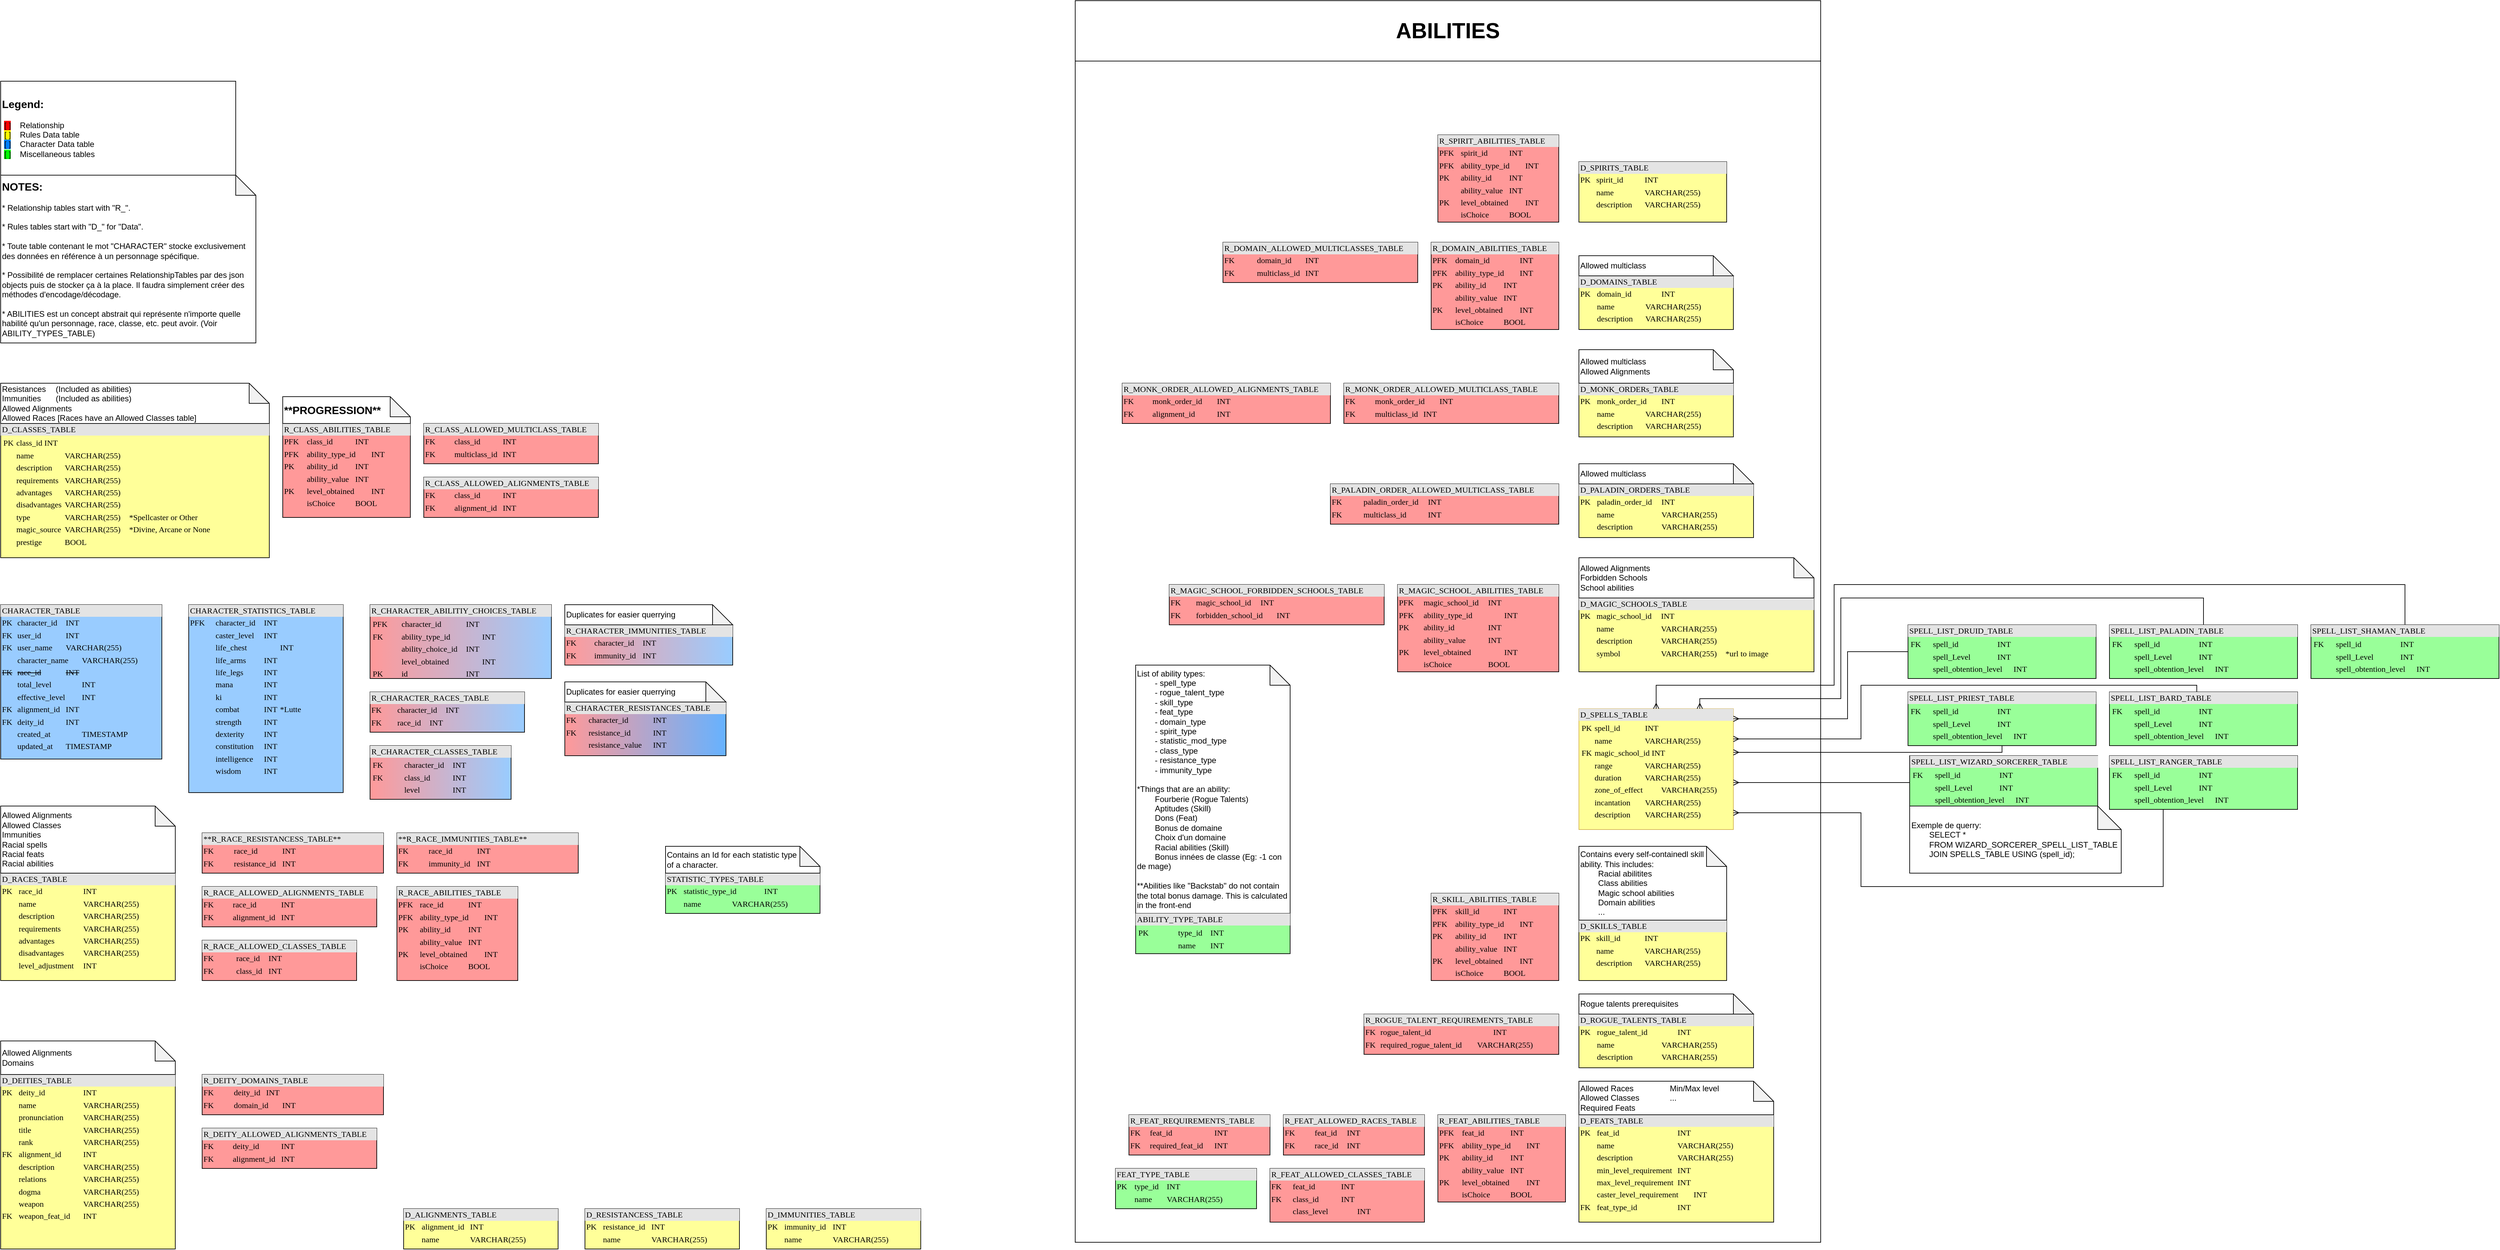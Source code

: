 <mxfile version="24.4.10" type="device">
  <diagram name="Page-1" id="2ca16b54-16f6-2749-3443-fa8db7711227">
    <mxGraphModel dx="472" dy="1948" grid="1" gridSize="10" guides="1" tooltips="1" connect="1" arrows="1" fold="1" page="1" pageScale="1" pageWidth="1600" pageHeight="1200" background="none" math="0" shadow="0">
      <root>
        <mxCell id="0" />
        <mxCell id="1" parent="0" />
        <mxCell id="2ed32ef02a7f4228-8" value="&lt;div style=&quot;box-sizing: border-box ; width: 100% ; background: #e4e4e4 ; padding: 2px&quot;&gt;CHARACTER_TABLE&lt;/div&gt;&lt;table style=&quot;width: 100% ; font-size: 1em&quot; cellpadding=&quot;2&quot; cellspacing=&quot;0&quot;&gt;&lt;tbody&gt;&lt;tr&gt;&lt;td&gt;PK&lt;/td&gt;&lt;td&gt;character_id&lt;span style=&quot;white-space: pre;&quot;&gt;&#x9;&lt;/span&gt;INT&lt;/td&gt;&lt;/tr&gt;&lt;tr&gt;&lt;td&gt;FK&lt;/td&gt;&lt;td&gt;user_id&lt;span style=&quot;white-space: pre;&quot;&gt;&#x9;&lt;span style=&quot;white-space: pre;&quot;&gt;&#x9;&lt;/span&gt;&lt;/span&gt;INT&lt;/td&gt;&lt;/tr&gt;&lt;tr&gt;&lt;td&gt;FK&lt;/td&gt;&lt;td&gt;user_name&lt;span style=&quot;white-space: pre;&quot;&gt;&#x9;&lt;/span&gt;VARCHAR(255)&lt;/td&gt;&lt;/tr&gt;&lt;tr&gt;&lt;td&gt;&lt;/td&gt;&lt;td&gt;character_name&lt;span style=&quot;white-space: pre;&quot;&gt;&#x9;&lt;/span&gt;VARCHAR(255)&lt;/td&gt;&lt;/tr&gt;&lt;tr&gt;&lt;td&gt;&lt;strike&gt;FK&lt;/strike&gt;&lt;/td&gt;&lt;td&gt;&lt;strike&gt;race_id&lt;span style=&quot;white-space: pre;&quot;&gt;&#x9;&lt;span style=&quot;white-space: pre;&quot;&gt;&#x9;&lt;/span&gt;&lt;/span&gt;INT&lt;/strike&gt;&lt;/td&gt;&lt;/tr&gt;&lt;tr&gt;&lt;td&gt;&lt;br&gt;&lt;/td&gt;&lt;td&gt;total_level&lt;span style=&quot;white-space: pre;&quot;&gt;&#x9;&lt;span style=&quot;white-space: pre;&quot;&gt;&#x9;&lt;/span&gt;&lt;/span&gt;INT&lt;/td&gt;&lt;/tr&gt;&lt;tr&gt;&lt;td&gt;&lt;br&gt;&lt;/td&gt;&lt;td&gt;effective_level&lt;span style=&quot;white-space: pre;&quot;&gt;&#x9;&lt;/span&gt;INT&lt;/td&gt;&lt;/tr&gt;&lt;tr&gt;&lt;td&gt;FK&lt;/td&gt;&lt;td&gt;alignment_id&lt;span style=&quot;white-space: pre;&quot;&gt;&#x9;&lt;/span&gt;INT&lt;/td&gt;&lt;/tr&gt;&lt;tr&gt;&lt;td&gt;FK&lt;/td&gt;&lt;td&gt;deity_id&lt;span style=&quot;white-space: pre;&quot;&gt;&#x9;&lt;span style=&quot;white-space: pre;&quot;&gt;&#x9;&lt;/span&gt;&lt;/span&gt;INT&lt;/td&gt;&lt;/tr&gt;&lt;tr&gt;&lt;td&gt;&lt;br&gt;&lt;/td&gt;&lt;td&gt;created_at&lt;span style=&quot;white-space: pre;&quot;&gt;&#x9;&lt;/span&gt;&lt;span style=&quot;white-space: pre;&quot;&gt;&#x9;&lt;/span&gt;TIMESTAMP&lt;/td&gt;&lt;/tr&gt;&lt;tr&gt;&lt;td&gt;&lt;br&gt;&lt;/td&gt;&lt;td&gt;updated_at&lt;span style=&quot;white-space: pre;&quot;&gt;&#x9;&lt;/span&gt;TIMESTAMP&lt;/td&gt;&lt;/tr&gt;&lt;/tbody&gt;&lt;/table&gt;" style="verticalAlign=top;align=left;overflow=fill;html=1;rounded=0;shadow=0;comic=0;labelBackgroundColor=none;strokeWidth=1;fontFamily=Verdana;fontSize=12;fillColor=#99CCFF;" parent="1" vertex="1">
          <mxGeometry x="170" y="-170" width="240" height="230" as="geometry" />
        </mxCell>
        <mxCell id="2ed32ef02a7f4228-10" value="&lt;div style=&quot;box-sizing: border-box ; width: 100% ; background: #e4e4e4 ; padding: 2px&quot;&gt;SPELL_LIST_WIZARD_SORCERER_TABLE&lt;/div&gt;&lt;table style=&quot;width: 100% ; font-size: 1em&quot; cellpadding=&quot;2&quot; cellspacing=&quot;0&quot;&gt;&lt;tbody&gt;&lt;tr&gt;&lt;td&gt;&lt;table style=&quot;font-size: 1em; width: 280px;&quot; cellpadding=&quot;2&quot; cellspacing=&quot;0&quot;&gt;&lt;tbody&gt;&lt;tr&gt;&lt;td&gt;FK&lt;/td&gt;&lt;td&gt;spell_id&lt;span style=&quot;white-space: pre;&quot;&gt;&#x9;&lt;span style=&quot;white-space: pre;&quot;&gt;&#x9;&lt;/span&gt;&lt;span style=&quot;white-space: pre;&quot;&gt;&#x9;&lt;/span&gt;&lt;/span&gt;INT&lt;/td&gt;&lt;/tr&gt;&lt;tr&gt;&lt;td&gt;&lt;/td&gt;&lt;td&gt;spell_Level&lt;span style=&quot;white-space: pre;&quot;&gt;&#x9;&lt;span style=&quot;white-space: pre;&quot;&gt;&#x9;&lt;/span&gt;&lt;/span&gt;INT&lt;/td&gt;&lt;/tr&gt;&lt;tr&gt;&lt;td&gt;&lt;br&gt;&lt;/td&gt;&lt;td&gt;spell_obtention_level&lt;span style=&quot;white-space: pre;&quot;&gt;&#x9;&lt;/span&gt;INT&lt;/td&gt;&lt;/tr&gt;&lt;/tbody&gt;&lt;/table&gt;&lt;/td&gt;&lt;td&gt;&lt;br&gt;&lt;/td&gt;&lt;/tr&gt;&lt;tr&gt;&lt;td&gt;&lt;br&gt;&lt;/td&gt;&lt;td&gt;&lt;br&gt;&lt;/td&gt;&lt;/tr&gt;&lt;tr&gt;&lt;td&gt;&lt;/td&gt;&lt;td&gt;&lt;br&gt;&lt;/td&gt;&lt;/tr&gt;&lt;/tbody&gt;&lt;/table&gt;" style="verticalAlign=top;align=left;overflow=fill;html=1;rounded=0;shadow=0;comic=0;labelBackgroundColor=none;strokeWidth=1;fontFamily=Verdana;fontSize=12;perimeterSpacing=0;fillColor=#99FF99;" parent="1" vertex="1">
          <mxGeometry x="3012.5" y="55" width="280" height="80" as="geometry" />
        </mxCell>
        <mxCell id="zohRU4czlh0Yd2OMQPJG-2" value="&lt;div style=&quot;box-sizing:border-box;width:100%;background:#e4e4e4;padding:2px;&quot;&gt;D_SPELLS_TABLE&lt;/div&gt;&lt;table style=&quot;width:100%;font-size:1em;&quot; cellpadding=&quot;2&quot; cellspacing=&quot;0&quot;&gt;&lt;tbody&gt;&lt;tr&gt;&lt;td&gt;&lt;table style=&quot;font-size: 1em; background-color: initial; width: 176px;&quot; cellpadding=&quot;2&quot; cellspacing=&quot;0&quot;&gt;&lt;tbody&gt;&lt;tr&gt;&lt;td&gt;PK&lt;/td&gt;&lt;td&gt;spell_id&lt;span style=&quot;white-space: pre;&quot;&gt;&#x9;&lt;span style=&quot;white-space: pre;&quot;&gt;&#x9;&lt;/span&gt; &lt;/span&gt;INT&lt;/td&gt;&lt;/tr&gt;&lt;tr&gt;&lt;td&gt;&lt;br&gt;&lt;/td&gt;&lt;td&gt;name&lt;span style=&quot;white-space: pre;&quot;&gt;&#x9;&lt;span style=&quot;white-space: pre;&quot;&gt;&#x9;&lt;/span&gt; &lt;/span&gt;VARCHAR(255)&lt;/td&gt;&lt;/tr&gt;&lt;tr&gt;&lt;td&gt;FK&lt;/td&gt;&lt;td&gt;magic_school_id INT&lt;/td&gt;&lt;/tr&gt;&lt;tr&gt;&lt;td&gt;&lt;br&gt;&lt;/td&gt;&lt;td&gt;range&lt;span style=&quot;white-space: pre;&quot;&gt;&#x9;&lt;span style=&quot;white-space: pre;&quot;&gt;&#x9;&lt;/span&gt; &lt;/span&gt;VARCHAR(255)&lt;br&gt;&lt;/td&gt;&lt;/tr&gt;&lt;tr&gt;&lt;td&gt;&lt;br&gt;&lt;/td&gt;&lt;td&gt;duration&lt;span style=&quot;white-space: pre;&quot;&gt;&#x9;&lt;span style=&quot;white-space: pre;&quot;&gt;&#x9;&lt;/span&gt; &lt;/span&gt;VARCHAR(255)&lt;br&gt;&lt;/td&gt;&lt;/tr&gt;&lt;tr&gt;&lt;td&gt;&lt;br&gt;&lt;/td&gt;&lt;td&gt;zone_of_effect&lt;span style=&quot;white-space: pre;&quot;&gt;&#x9;&lt;/span&gt;&amp;nbsp;VARCHAR(255)&lt;br&gt;&lt;/td&gt;&lt;/tr&gt;&lt;tr&gt;&lt;td&gt;&lt;br&gt;&lt;/td&gt;&lt;td&gt;incantation&lt;span style=&quot;white-space: pre;&quot;&gt;&#x9;&lt;/span&gt;&amp;nbsp;VARCHAR(255)&lt;/td&gt;&lt;/tr&gt;&lt;tr&gt;&lt;td&gt;&lt;br&gt;&lt;/td&gt;&lt;td&gt;description&lt;span style=&quot;white-space: pre;&quot;&gt;&#x9;&lt;/span&gt;&amp;nbsp;VARCHAR(255)&lt;/td&gt;&lt;/tr&gt;&lt;tr&gt;&lt;td&gt;&lt;br&gt;&lt;/td&gt;&lt;td&gt;&lt;br&gt;&lt;/td&gt;&lt;/tr&gt;&lt;/tbody&gt;&lt;/table&gt;&lt;/td&gt;&lt;td&gt;&lt;br&gt;&lt;/td&gt;&lt;/tr&gt;&lt;/tbody&gt;&lt;/table&gt;" style="verticalAlign=top;align=left;overflow=fill;html=1;rounded=0;shadow=0;comic=0;labelBackgroundColor=none;strokeWidth=1;fontFamily=Verdana;fontSize=12;fillColor=#FFFF99;strokeColor=#d6b656;" parent="1" vertex="1">
          <mxGeometry x="2520" y="-15" width="230" height="180" as="geometry" />
        </mxCell>
        <mxCell id="zohRU4czlh0Yd2OMQPJG-3" value="Exemple de querry:&lt;div&gt;&lt;span style=&quot;white-space: pre;&quot;&gt;&#x9;&lt;/span&gt;SELECT * &lt;br&gt;&lt;span style=&quot;white-space: pre;&quot;&gt;&#x9;&lt;/span&gt;FROM WIZARD_SORCERER_SPELL_LIST_TABLE&lt;br&gt;&lt;/div&gt;&lt;div&gt;&lt;span style=&quot;white-space: pre;&quot;&gt;&#x9;&lt;/span&gt;JOIN SPELLS_TABLE USING (spell_id);&lt;br&gt;&lt;/div&gt;" style="shape=note;whiteSpace=wrap;html=1;backgroundOutline=1;darkOpacity=0.05;align=left;size=35;" parent="1" vertex="1">
          <mxGeometry x="3012.5" y="130" width="315" height="100" as="geometry" />
        </mxCell>
        <mxCell id="MzCK5zkLW3Rc8-jsXJZG-1" value="" style="edgeStyle=orthogonalEdgeStyle;fontSize=12;html=1;endArrow=ERmany;rounded=0;" parent="1" source="2ed32ef02a7f4228-10" target="zohRU4czlh0Yd2OMQPJG-2" edge="1">
          <mxGeometry width="100" height="100" relative="1" as="geometry">
            <mxPoint x="2437.5" y="-100" as="sourcePoint" />
            <mxPoint x="2537.5" y="-200" as="targetPoint" />
            <Array as="points">
              <mxPoint x="3040" y="90" />
              <mxPoint x="3040" y="90" />
            </Array>
          </mxGeometry>
        </mxCell>
        <mxCell id="MzCK5zkLW3Rc8-jsXJZG-4" value="&lt;div style=&quot;box-sizing: border-box ; width: 100% ; background: #e4e4e4 ; padding: 2px&quot;&gt;D_CLASSES_TABLE&lt;/div&gt;&lt;table style=&quot;width: 100% ; font-size: 1em&quot; cellpadding=&quot;2&quot; cellspacing=&quot;0&quot;&gt;&lt;tbody&gt;&lt;tr&gt;&lt;td&gt;&lt;table style=&quot;font-size: 1em; width: 280px;&quot; cellpadding=&quot;2&quot; cellspacing=&quot;0&quot;&gt;&lt;tbody&gt;&lt;tr&gt;&lt;td&gt;PK&lt;/td&gt;&lt;td&gt;class_id INT&lt;/td&gt;&lt;/tr&gt;&lt;tr&gt;&lt;td&gt;&lt;/td&gt;&lt;td&gt;name&lt;span style=&quot;white-space: pre;&quot;&gt;&#x9;&lt;span style=&quot;white-space: pre;&quot;&gt;&#x9;&lt;/span&gt;&lt;/span&gt;VARCHAR(255)&lt;/td&gt;&lt;/tr&gt;&lt;tr&gt;&lt;td&gt;&lt;br&gt;&lt;/td&gt;&lt;td&gt;description&lt;span style=&quot;white-space: pre;&quot;&gt;&#x9;&lt;/span&gt;VARCHAR(255)&lt;/td&gt;&lt;/tr&gt;&lt;tr&gt;&lt;td&gt;&lt;br&gt;&lt;/td&gt;&lt;td&gt;requirements&lt;span style=&quot;white-space: pre;&quot;&gt;&#x9;&lt;/span&gt;VARCHAR(255)&lt;/td&gt;&lt;/tr&gt;&lt;tr&gt;&lt;td&gt;&lt;br&gt;&lt;/td&gt;&lt;td&gt;advantages&lt;span style=&quot;white-space: pre;&quot;&gt;&#x9;&lt;/span&gt;VARCHAR(255)&lt;/td&gt;&lt;/tr&gt;&lt;tr&gt;&lt;td&gt;&lt;br&gt;&lt;/td&gt;&lt;td&gt;disadvantages&lt;span style=&quot;white-space: pre;&quot;&gt;&#x9;&lt;/span&gt;VARCHAR(255)&lt;/td&gt;&lt;/tr&gt;&lt;tr&gt;&lt;td&gt;&lt;br&gt;&lt;/td&gt;&lt;td&gt;type&lt;span style=&quot;white-space: pre;&quot;&gt;&#x9;&lt;/span&gt;&lt;span style=&quot;white-space: pre;&quot;&gt;&#x9;&lt;/span&gt;&lt;span style=&quot;white-space: pre;&quot;&gt;&#x9;&lt;/span&gt;VARCHAR(255)&lt;span style=&quot;white-space: pre;&quot;&gt;&#x9;&lt;/span&gt;*Spellcaster or Other&lt;/td&gt;&lt;/tr&gt;&lt;tr&gt;&lt;td&gt;&lt;br&gt;&lt;/td&gt;&lt;td&gt;magic_source&lt;span style=&quot;white-space: pre;&quot;&gt;&#x9;&lt;/span&gt;VARCHAR(255)&lt;span style=&quot;white-space: pre;&quot;&gt;&#x9;&lt;/span&gt;*Divine, Arcane or None&lt;/td&gt;&lt;/tr&gt;&lt;tr&gt;&lt;td&gt;&lt;br&gt;&lt;/td&gt;&lt;td&gt;prestige&lt;span style=&quot;white-space: pre;&quot;&gt;&#x9;&lt;/span&gt;&lt;span style=&quot;white-space: pre;&quot;&gt;&#x9;&lt;/span&gt;BOOL&lt;/td&gt;&lt;/tr&gt;&lt;tr&gt;&lt;td&gt;&lt;br&gt;&lt;/td&gt;&lt;td&gt;&lt;br&gt;&lt;/td&gt;&lt;/tr&gt;&lt;tr&gt;&lt;td&gt;&lt;br&gt;&lt;/td&gt;&lt;td&gt;&lt;br&gt;&lt;/td&gt;&lt;/tr&gt;&lt;tr&gt;&lt;td&gt;&lt;br&gt;&lt;/td&gt;&lt;td&gt;&lt;br&gt;&lt;/td&gt;&lt;/tr&gt;&lt;tr&gt;&lt;td&gt;&lt;br&gt;&lt;/td&gt;&lt;td&gt;&lt;br&gt;&lt;/td&gt;&lt;/tr&gt;&lt;tr&gt;&lt;td&gt;&lt;br&gt;&lt;/td&gt;&lt;td&gt;&lt;br&gt;&lt;/td&gt;&lt;/tr&gt;&lt;/tbody&gt;&lt;/table&gt;&lt;/td&gt;&lt;td&gt;&lt;br&gt;&lt;/td&gt;&lt;/tr&gt;&lt;tr&gt;&lt;td&gt;&lt;br&gt;&lt;/td&gt;&lt;td&gt;&lt;br&gt;&lt;/td&gt;&lt;/tr&gt;&lt;tr&gt;&lt;td&gt;&lt;/td&gt;&lt;td&gt;&lt;br&gt;&lt;/td&gt;&lt;/tr&gt;&lt;/tbody&gt;&lt;/table&gt;" style="verticalAlign=top;align=left;overflow=fill;html=1;rounded=0;shadow=0;comic=0;labelBackgroundColor=none;strokeWidth=1;fontFamily=Verdana;fontSize=12;perimeterSpacing=0;fillColor=#FFFF99;" parent="1" vertex="1">
          <mxGeometry x="170" y="-440" width="400" height="200" as="geometry" />
        </mxCell>
        <mxCell id="MzCK5zkLW3Rc8-jsXJZG-9" value="&lt;div style=&quot;box-sizing: border-box ; width: 100% ; background: #e4e4e4 ; padding: 2px&quot;&gt;R_CHARACTER_CLASSES_TABLE&lt;/div&gt;&lt;table style=&quot;width: 100% ; font-size: 1em&quot; cellpadding=&quot;2&quot; cellspacing=&quot;0&quot;&gt;&lt;tbody&gt;&lt;tr&gt;&lt;td&gt;&lt;table style=&quot;font-size: 1em; width: 280px;&quot; cellpadding=&quot;2&quot; cellspacing=&quot;0&quot;&gt;&lt;tbody&gt;&lt;tr&gt;&lt;td&gt;FK&lt;/td&gt;&lt;td&gt;character_id&lt;span style=&quot;white-space: pre;&quot;&gt;&#x9;&lt;/span&gt;INT&lt;/td&gt;&lt;/tr&gt;&lt;tr&gt;&lt;td&gt;FK&lt;/td&gt;&lt;td&gt;class_id &lt;span style=&quot;white-space: pre;&quot;&gt;&#x9;&lt;span style=&quot;white-space: pre;&quot;&gt;&#x9;&lt;/span&gt;&lt;/span&gt;INT&lt;/td&gt;&lt;/tr&gt;&lt;tr&gt;&lt;td&gt;&lt;br&gt;&lt;/td&gt;&lt;td&gt;level &lt;span style=&quot;white-space: pre;&quot;&gt;&#x9;&lt;/span&gt;&lt;span style=&quot;white-space: pre;&quot;&gt;&#x9;&lt;/span&gt;INT&lt;/td&gt;&lt;/tr&gt;&lt;/tbody&gt;&lt;/table&gt;&lt;/td&gt;&lt;td&gt;&lt;br&gt;&lt;/td&gt;&lt;/tr&gt;&lt;tr&gt;&lt;td&gt;&lt;br&gt;&lt;/td&gt;&lt;td&gt;&lt;br&gt;&lt;/td&gt;&lt;/tr&gt;&lt;tr&gt;&lt;td&gt;&lt;/td&gt;&lt;td&gt;&lt;br&gt;&lt;/td&gt;&lt;/tr&gt;&lt;/tbody&gt;&lt;/table&gt;" style="verticalAlign=top;align=left;overflow=fill;html=1;rounded=0;shadow=0;comic=0;labelBackgroundColor=none;strokeWidth=1;fontFamily=Verdana;fontSize=12;perimeterSpacing=0;fillColor=#FF9999;gradientColor=#99CCFF;gradientDirection=east;" parent="1" vertex="1">
          <mxGeometry x="720" y="40" width="210" height="80" as="geometry" />
        </mxCell>
        <mxCell id="NZ-n7kVu8SsqV2p408Ci-4" value="&lt;div style=&quot;box-sizing: border-box ; width: 100% ; background: #e4e4e4 ; padding: 2px&quot;&gt;CHARACTER_STATISTICS_TABLE&lt;/div&gt;&lt;table style=&quot;width: 100% ; font-size: 1em&quot; cellpadding=&quot;2&quot; cellspacing=&quot;0&quot;&gt;&lt;tbody&gt;&lt;tr&gt;&lt;td&gt;PFK&lt;/td&gt;&lt;td&gt;character_id&lt;span style=&quot;white-space: pre;&quot;&gt;&#x9;&lt;/span&gt;INT&lt;/td&gt;&lt;/tr&gt;&lt;tr&gt;&lt;td&gt;&lt;br&gt;&lt;/td&gt;&lt;td&gt;caster_level&lt;span style=&quot;white-space: pre;&quot;&gt;&#x9;&lt;/span&gt;INT&lt;/td&gt;&lt;/tr&gt;&lt;tr&gt;&lt;td&gt;&lt;br&gt;&lt;/td&gt;&lt;td&gt;life_chest&lt;span style=&quot;white-space-collapse: preserve;&quot;&gt;&#x9;&lt;span style=&quot;white-space: pre;&quot;&gt;&#x9;&lt;/span&gt;&lt;/span&gt;INT&lt;br&gt;&lt;/td&gt;&lt;/tr&gt;&lt;tr&gt;&lt;td&gt;&lt;br&gt;&lt;/td&gt;&lt;td&gt;life_arms&lt;span style=&quot;white-space-collapse: preserve;&quot;&gt;&#x9;&lt;span style=&quot;white-space: pre;&quot;&gt;&#x9;&lt;/span&gt;&lt;/span&gt;INT&lt;br&gt;&lt;/td&gt;&lt;/tr&gt;&lt;tr&gt;&lt;td&gt;&lt;br&gt;&lt;/td&gt;&lt;td&gt;life_legs&lt;span style=&quot;white-space-collapse: preserve;&quot;&gt;&#x9;&lt;span style=&quot;white-space: pre;&quot;&gt;&#x9;&lt;/span&gt;&lt;/span&gt;INT&lt;/td&gt;&lt;/tr&gt;&lt;tr&gt;&lt;td&gt;&lt;br&gt;&lt;/td&gt;&lt;td&gt;mana&lt;span style=&quot;white-space: pre;&quot;&gt;&#x9;&lt;span style=&quot;white-space: pre;&quot;&gt;&#x9;&lt;/span&gt;&lt;/span&gt;INT&lt;span style=&quot;white-space: pre;&quot;&gt;&#x9;&lt;/span&gt;&lt;br&gt;&lt;/td&gt;&lt;/tr&gt;&lt;tr&gt;&lt;td&gt;&lt;br&gt;&lt;/td&gt;&lt;td&gt;ki&lt;span style=&quot;white-space: pre;&quot;&gt;&#x9;&lt;span style=&quot;white-space: pre;&quot;&gt;&#x9;&lt;/span&gt;&lt;span style=&quot;white-space: pre;&quot;&gt;&#x9;&lt;/span&gt;&lt;/span&gt;INT&lt;br&gt;&lt;/td&gt;&lt;/tr&gt;&lt;tr&gt;&lt;td&gt;&lt;br&gt;&lt;/td&gt;&lt;td&gt;combat&lt;span style=&quot;white-space: pre;&quot;&gt;&#x9;&lt;span style=&quot;white-space: pre;&quot;&gt;&#x9;&lt;/span&gt;&lt;/span&gt;INT&lt;span style=&quot;white-space: pre;&quot;&gt;&#x9;&lt;/span&gt;*Lutte&lt;/td&gt;&lt;/tr&gt;&lt;tr&gt;&lt;td&gt;&lt;br&gt;&lt;/td&gt;&lt;td&gt;strength&lt;span style=&quot;white-space: pre;&quot;&gt;&#x9;&lt;span style=&quot;white-space: pre;&quot;&gt;&#x9;&lt;/span&gt;&lt;/span&gt;INT&lt;/td&gt;&lt;/tr&gt;&lt;tr&gt;&lt;td&gt;&lt;br&gt;&lt;/td&gt;&lt;td&gt;dexterity&lt;span style=&quot;white-space: pre;&quot;&gt;&#x9;&lt;span style=&quot;white-space: pre;&quot;&gt;&#x9;&lt;/span&gt;&lt;/span&gt;INT&lt;/td&gt;&lt;/tr&gt;&lt;tr&gt;&lt;td&gt;&lt;br&gt;&lt;/td&gt;&lt;td&gt;constitution&lt;span style=&quot;white-space: pre;&quot;&gt;&#x9;&lt;/span&gt;INT&lt;br&gt;&lt;/td&gt;&lt;/tr&gt;&lt;tr&gt;&lt;td&gt;&lt;br&gt;&lt;/td&gt;&lt;td&gt;intelligence&lt;span style=&quot;white-space: pre;&quot;&gt;&#x9;&lt;/span&gt;INT&lt;br&gt;&lt;/td&gt;&lt;/tr&gt;&lt;tr&gt;&lt;td&gt;&lt;br&gt;&lt;/td&gt;&lt;td&gt;wisdom&lt;span style=&quot;white-space: pre;&quot;&gt;&#x9;&lt;span style=&quot;white-space: pre;&quot;&gt;&#x9;&lt;/span&gt;&lt;/span&gt;INT&lt;br&gt;&lt;/td&gt;&lt;/tr&gt;&lt;tr&gt;&lt;td&gt;&lt;br&gt;&lt;/td&gt;&lt;td&gt;&lt;br&gt;&lt;/td&gt;&lt;/tr&gt;&lt;/tbody&gt;&lt;/table&gt;" style="verticalAlign=top;align=left;overflow=fill;html=1;rounded=0;shadow=0;comic=0;labelBackgroundColor=none;strokeWidth=1;fontFamily=Verdana;fontSize=12;fillColor=#99CCFF;" parent="1" vertex="1">
          <mxGeometry x="450" y="-170" width="230" height="280" as="geometry" />
        </mxCell>
        <mxCell id="NZ-n7kVu8SsqV2p408Ci-5" value="&lt;div style=&quot;box-sizing: border-box ; width: 100% ; background: #e4e4e4 ; padding: 2px&quot;&gt;D_DEITIES_TABLE&lt;/div&gt;&lt;table style=&quot;width: 100% ; font-size: 1em&quot; cellpadding=&quot;2&quot; cellspacing=&quot;0&quot;&gt;&lt;tbody&gt;&lt;tr&gt;&lt;td&gt;PK&lt;/td&gt;&lt;td&gt;deity_id&lt;span style=&quot;white-space: pre;&quot;&gt;&#x9;&lt;span style=&quot;white-space: pre;&quot;&gt;&#x9;&lt;span style=&quot;white-space: pre;&quot;&gt;&#x9;&lt;/span&gt;&lt;/span&gt;&lt;/span&gt;INT&lt;/td&gt;&lt;/tr&gt;&lt;tr&gt;&lt;td&gt;&lt;br&gt;&lt;/td&gt;&lt;td&gt;name&lt;span style=&quot;white-space: pre;&quot;&gt;&#x9;&lt;span style=&quot;white-space: pre;&quot;&gt;&#x9;&lt;span style=&quot;white-space: pre;&quot;&gt;&#x9;&lt;/span&gt;&lt;/span&gt;&lt;/span&gt;VARCHAR(255)&lt;/td&gt;&lt;/tr&gt;&lt;tr&gt;&lt;td&gt;&lt;br&gt;&lt;/td&gt;&lt;td&gt;pronunciation&lt;span style=&quot;white-space: pre;&quot;&gt;&#x9;&lt;span style=&quot;white-space: pre;&quot;&gt;&#x9;&lt;/span&gt;&lt;/span&gt;VARCHAR(255)&lt;/td&gt;&lt;/tr&gt;&lt;tr&gt;&lt;td&gt;&lt;br&gt;&lt;/td&gt;&lt;td&gt;title&lt;span style=&quot;white-space: pre;&quot;&gt;&#x9;&lt;span style=&quot;white-space: pre;&quot;&gt;&#x9;&lt;/span&gt;&lt;span style=&quot;white-space: pre;&quot;&gt;&#x9;&lt;span style=&quot;white-space: pre;&quot;&gt;&#x9;&lt;/span&gt;&lt;/span&gt;&lt;/span&gt;VARCHAR(255)&lt;/td&gt;&lt;/tr&gt;&lt;tr&gt;&lt;td&gt;&lt;br&gt;&lt;/td&gt;&lt;td&gt;rank&lt;span style=&quot;white-space: pre;&quot;&gt;&#x9;&lt;span style=&quot;white-space: pre;&quot;&gt;&#x9;&lt;/span&gt;&lt;span style=&quot;white-space: pre;&quot;&gt;&#x9;&lt;span style=&quot;white-space: pre;&quot;&gt;&#x9;&lt;/span&gt;&lt;/span&gt;&lt;/span&gt;VARCHAR(255)&lt;/td&gt;&lt;/tr&gt;&lt;tr&gt;&lt;td&gt;FK&lt;/td&gt;&lt;td&gt;alignment_id&lt;span style=&quot;white-space: pre;&quot;&gt;&#x9;&lt;span style=&quot;white-space: pre;&quot;&gt;&#x9;&lt;/span&gt;&lt;/span&gt;INT&lt;/td&gt;&lt;/tr&gt;&lt;tr&gt;&lt;td&gt;&lt;br&gt;&lt;/td&gt;&lt;td&gt;description&lt;span style=&quot;white-space: pre;&quot;&gt;&#x9;&lt;span style=&quot;white-space: pre;&quot;&gt;&#x9;&lt;/span&gt;&lt;/span&gt;VARCHAR(255)&lt;/td&gt;&lt;/tr&gt;&lt;tr&gt;&lt;td&gt;&lt;br&gt;&lt;/td&gt;&lt;td&gt;relations&lt;span style=&quot;white-space: pre;&quot;&gt;&#x9;&lt;span style=&quot;white-space: pre;&quot;&gt;&#x9;&lt;span style=&quot;white-space: pre;&quot;&gt;&#x9;&lt;/span&gt;&lt;/span&gt;&lt;/span&gt;VARCHAR(255)&lt;br&gt;&lt;/td&gt;&lt;/tr&gt;&lt;tr&gt;&lt;td&gt;&lt;br&gt;&lt;/td&gt;&lt;td&gt;dogma&lt;span style=&quot;white-space: pre;&quot;&gt;&#x9;&lt;span style=&quot;white-space: pre;&quot;&gt;&#x9;&lt;span style=&quot;white-space: pre;&quot;&gt;&#x9;&lt;/span&gt;&lt;/span&gt;&lt;/span&gt;VARCHAR(255)&lt;br&gt;&lt;/td&gt;&lt;/tr&gt;&lt;tr&gt;&lt;td&gt;&lt;br&gt;&lt;/td&gt;&lt;td&gt;weapon&lt;span style=&quot;white-space-collapse: preserve;&quot;&gt;&#x9;&lt;span style=&quot;white-space: pre;&quot;&gt;&#x9;&lt;/span&gt;&lt;span style=&quot;white-space: pre;&quot;&gt;&#x9;&lt;/span&gt;&lt;/span&gt;VARCHAR(255)&lt;br&gt;&lt;/td&gt;&lt;/tr&gt;&lt;tr&gt;&lt;td&gt;FK&lt;/td&gt;&lt;td&gt;weapon_feat_id&lt;span style=&quot;white-space: pre;&quot;&gt;&#x9;&lt;/span&gt;INT&lt;/td&gt;&lt;/tr&gt;&lt;/tbody&gt;&lt;/table&gt;" style="verticalAlign=top;align=left;overflow=fill;html=1;rounded=0;shadow=0;comic=0;labelBackgroundColor=none;strokeWidth=1;fontFamily=Verdana;fontSize=12;fillColor=#FFFF99;" parent="1" vertex="1">
          <mxGeometry x="170" y="530" width="260" height="260" as="geometry" />
        </mxCell>
        <mxCell id="NZ-n7kVu8SsqV2p408Ci-10" value="&lt;div style=&quot;box-sizing: border-box ; width: 100% ; background: #e4e4e4 ; padding: 2px&quot;&gt;D_ALIGNMENTS_TABLE&lt;/div&gt;&lt;table style=&quot;width: 100% ; font-size: 1em&quot; cellpadding=&quot;2&quot; cellspacing=&quot;0&quot;&gt;&lt;tbody&gt;&lt;tr&gt;&lt;td&gt;PK&lt;/td&gt;&lt;td&gt;alignment_id&lt;span style=&quot;white-space: pre;&quot;&gt;&#x9;&lt;/span&gt;INT&lt;/td&gt;&lt;/tr&gt;&lt;tr&gt;&lt;td&gt;&lt;br&gt;&lt;/td&gt;&lt;td&gt;name&lt;span style=&quot;white-space: pre;&quot;&gt;&#x9;&lt;span style=&quot;white-space: pre;&quot;&gt;&#x9;&lt;/span&gt;&lt;/span&gt;VARCHAR(255)&lt;/td&gt;&lt;/tr&gt;&lt;tr&gt;&lt;td&gt;&lt;br&gt;&lt;/td&gt;&lt;td&gt;&lt;/td&gt;&lt;/tr&gt;&lt;/tbody&gt;&lt;/table&gt;" style="verticalAlign=top;align=left;overflow=fill;html=1;rounded=0;shadow=0;comic=0;labelBackgroundColor=none;strokeWidth=1;fontFamily=Verdana;fontSize=12;fillColor=#FFFF99;" parent="1" vertex="1">
          <mxGeometry x="770" y="730" width="230" height="60" as="geometry" />
        </mxCell>
        <mxCell id="NZ-n7kVu8SsqV2p408Ci-11" value="&lt;div style=&quot;box-sizing: border-box ; width: 100% ; background: #e4e4e4 ; padding: 2px&quot;&gt;R_DEITY_ALLOWED_ALIGNMENTS_TABLE&lt;/div&gt;&lt;table style=&quot;width: 100% ; font-size: 1em&quot; cellpadding=&quot;2&quot; cellspacing=&quot;0&quot;&gt;&lt;tbody&gt;&lt;tr&gt;&lt;td&gt;FK&lt;/td&gt;&lt;td&gt;deity_id&lt;span style=&quot;white-space: pre;&quot;&gt;&#x9;&lt;span style=&quot;white-space: pre;&quot;&gt;&#x9;&lt;/span&gt;&lt;/span&gt;INT&lt;/td&gt;&lt;/tr&gt;&lt;tr&gt;&lt;td&gt;FK&lt;/td&gt;&lt;td&gt;alignment_id&lt;span style=&quot;white-space: pre;&quot;&gt;&#x9;&lt;/span&gt;INT&lt;/td&gt;&lt;/tr&gt;&lt;tr&gt;&lt;td&gt;&lt;br&gt;&lt;/td&gt;&lt;td&gt;&lt;br&gt;&lt;/td&gt;&lt;/tr&gt;&lt;/tbody&gt;&lt;/table&gt;" style="verticalAlign=top;align=left;overflow=fill;html=1;rounded=0;shadow=0;comic=0;labelBackgroundColor=none;strokeWidth=1;fontFamily=Verdana;fontSize=12;fillColor=#FF9999;" parent="1" vertex="1">
          <mxGeometry x="470" y="610" width="260" height="60" as="geometry" />
        </mxCell>
        <mxCell id="NZ-n7kVu8SsqV2p408Ci-12" value="&lt;div style=&quot;box-sizing: border-box ; width: 100% ; background: #e4e4e4 ; padding: 2px&quot;&gt;R_DEITY_DOMAINS_TABLE&lt;/div&gt;&lt;table style=&quot;width: 100% ; font-size: 1em&quot; cellpadding=&quot;2&quot; cellspacing=&quot;0&quot;&gt;&lt;tbody&gt;&lt;tr&gt;&lt;td&gt;FK&lt;/td&gt;&lt;td&gt;deity_id&lt;span style=&quot;white-space: pre;&quot;&gt;&#x9;&lt;/span&gt;INT&lt;/td&gt;&lt;/tr&gt;&lt;tr&gt;&lt;td&gt;FK&lt;/td&gt;&lt;td&gt;domain_id&lt;span style=&quot;white-space: pre;&quot;&gt;&#x9;&lt;/span&gt;INT&lt;/td&gt;&lt;/tr&gt;&lt;tr&gt;&lt;td&gt;&lt;br&gt;&lt;/td&gt;&lt;td&gt;&lt;br&gt;&lt;/td&gt;&lt;/tr&gt;&lt;/tbody&gt;&lt;/table&gt;" style="verticalAlign=top;align=left;overflow=fill;html=1;rounded=0;shadow=0;comic=0;labelBackgroundColor=none;strokeWidth=1;fontFamily=Verdana;fontSize=12;fillColor=#FF9999;" parent="1" vertex="1">
          <mxGeometry x="470" y="530" width="270" height="60" as="geometry" />
        </mxCell>
        <mxCell id="NZ-n7kVu8SsqV2p408Ci-15" value="&lt;div style=&quot;box-sizing: border-box ; width: 100% ; background: #e4e4e4 ; padding: 2px&quot;&gt;D_RACES_TABLE&lt;/div&gt;&lt;table style=&quot;width: 100% ; font-size: 1em&quot; cellpadding=&quot;2&quot; cellspacing=&quot;0&quot;&gt;&lt;tbody&gt;&lt;tr&gt;&lt;td&gt;PK&lt;/td&gt;&lt;td&gt;race_id&lt;span style=&quot;white-space: pre;&quot;&gt;&#x9;&lt;span style=&quot;white-space: pre;&quot;&gt;&#x9;&lt;span style=&quot;white-space: pre;&quot;&gt;&#x9;&lt;/span&gt;&lt;/span&gt;&lt;/span&gt;INT&lt;/td&gt;&lt;/tr&gt;&lt;tr&gt;&lt;td&gt;&lt;br&gt;&lt;/td&gt;&lt;td&gt;name&lt;span style=&quot;white-space: pre;&quot;&gt;&#x9;&lt;span style=&quot;white-space: pre;&quot;&gt;&#x9;&lt;span style=&quot;white-space: pre;&quot;&gt;&#x9;&lt;/span&gt;&lt;/span&gt;&lt;/span&gt;VARCHAR(255)&lt;/td&gt;&lt;/tr&gt;&lt;tr&gt;&lt;td&gt;&lt;br&gt;&lt;/td&gt;&lt;td&gt;description&lt;span style=&quot;white-space: pre;&quot;&gt;&#x9;&lt;span style=&quot;white-space: pre;&quot;&gt;&#x9;&lt;/span&gt;&lt;/span&gt;VARCHAR(255)&lt;/td&gt;&lt;/tr&gt;&lt;tr&gt;&lt;td&gt;&lt;br&gt;&lt;/td&gt;&lt;td&gt;requirements&lt;span style=&quot;white-space: pre;&quot;&gt;&#x9;&lt;/span&gt;&lt;span style=&quot;white-space: pre;&quot;&gt;&#x9;&lt;/span&gt;VARCHAR(255)&lt;/td&gt;&lt;/tr&gt;&lt;tr&gt;&lt;td&gt;&lt;br&gt;&lt;/td&gt;&lt;td&gt;advantages&lt;span style=&quot;white-space: pre;&quot;&gt;&#x9;&lt;span style=&quot;white-space: pre;&quot;&gt;&#x9;&lt;/span&gt;&lt;/span&gt;VARCHAR(255)&lt;/td&gt;&lt;/tr&gt;&lt;tr&gt;&lt;td&gt;&lt;/td&gt;&lt;td&gt;disadvantages&lt;span style=&quot;white-space: pre;&quot;&gt;&#x9;&lt;span style=&quot;white-space: pre;&quot;&gt;&#x9;&lt;/span&gt;&lt;/span&gt;VARCHAR(255)&lt;/td&gt;&lt;/tr&gt;&lt;tr&gt;&lt;td&gt;&lt;br&gt;&lt;/td&gt;&lt;td&gt;level_adjustment&lt;span style=&quot;white-space: pre;&quot;&gt;&#x9;&lt;/span&gt;INT&lt;/td&gt;&lt;/tr&gt;&lt;tr&gt;&lt;td&gt;&lt;br&gt;&lt;/td&gt;&lt;td&gt;&lt;br&gt;&lt;/td&gt;&lt;/tr&gt;&lt;/tbody&gt;&lt;/table&gt;" style="verticalAlign=top;align=left;overflow=fill;html=1;rounded=0;shadow=0;comic=0;labelBackgroundColor=none;strokeWidth=1;fontFamily=Verdana;fontSize=12;fillColor=#FFFF99;" parent="1" vertex="1">
          <mxGeometry x="170" y="230" width="260" height="160" as="geometry" />
        </mxCell>
        <mxCell id="NZ-n7kVu8SsqV2p408Ci-17" value="&lt;div style=&quot;box-sizing: border-box ; width: 100% ; background: #e4e4e4 ; padding: 2px&quot;&gt;R_RACE_ALLOWED_ALIGNMENTS_TABLE&lt;/div&gt;&lt;table style=&quot;width: 100% ; font-size: 1em&quot; cellpadding=&quot;2&quot; cellspacing=&quot;0&quot;&gt;&lt;tbody&gt;&lt;tr&gt;&lt;td&gt;FK&lt;/td&gt;&lt;td&gt;race_id&lt;span style=&quot;white-space: pre;&quot;&gt;&#x9;&lt;span style=&quot;white-space: pre;&quot;&gt;&#x9;&lt;/span&gt;&lt;/span&gt;INT&lt;/td&gt;&lt;/tr&gt;&lt;tr&gt;&lt;td&gt;FK&lt;/td&gt;&lt;td&gt;alignment_id&lt;span style=&quot;white-space: pre;&quot;&gt;&#x9;&lt;/span&gt;INT&lt;/td&gt;&lt;/tr&gt;&lt;tr&gt;&lt;td&gt;&lt;br&gt;&lt;/td&gt;&lt;td&gt;&lt;br&gt;&lt;/td&gt;&lt;/tr&gt;&lt;/tbody&gt;&lt;/table&gt;" style="verticalAlign=top;align=left;overflow=fill;html=1;rounded=0;shadow=0;comic=0;labelBackgroundColor=none;strokeWidth=1;fontFamily=Verdana;fontSize=12;fillColor=#FF9999;" parent="1" vertex="1">
          <mxGeometry x="470" y="250" width="260" height="60" as="geometry" />
        </mxCell>
        <mxCell id="NZ-n7kVu8SsqV2p408Ci-18" value="Allowed Alignments&lt;div&gt;Allowed Classes&lt;/div&gt;&lt;div&gt;Immunities&lt;/div&gt;&lt;div&gt;Racial spells&lt;/div&gt;&lt;div&gt;Racial feats&lt;/div&gt;&lt;div&gt;Racial abilities&lt;/div&gt;" style="shape=note;whiteSpace=wrap;html=1;backgroundOutline=1;darkOpacity=0.05;align=left;" parent="1" vertex="1">
          <mxGeometry x="170" y="130" width="260" height="100" as="geometry" />
        </mxCell>
        <mxCell id="NZ-n7kVu8SsqV2p408Ci-19" value="Allowed Alignments&lt;div&gt;Domains&lt;/div&gt;" style="shape=note;whiteSpace=wrap;html=1;backgroundOutline=1;darkOpacity=0.05;align=left;" parent="1" vertex="1">
          <mxGeometry x="170" y="480" width="260" height="50" as="geometry" />
        </mxCell>
        <mxCell id="NZ-n7kVu8SsqV2p408Ci-21" value="&lt;div style=&quot;box-sizing: border-box ; width: 100% ; background: #e4e4e4 ; padding: 2px&quot;&gt;D_RESISTANCESS_TABLE&lt;/div&gt;&lt;table style=&quot;width: 100% ; font-size: 1em&quot; cellpadding=&quot;2&quot; cellspacing=&quot;0&quot;&gt;&lt;tbody&gt;&lt;tr&gt;&lt;td&gt;PK&lt;/td&gt;&lt;td&gt;resistance_id&lt;span style=&quot;white-space: pre;&quot;&gt;&#x9;&lt;/span&gt;INT&lt;/td&gt;&lt;/tr&gt;&lt;tr&gt;&lt;td&gt;&lt;br&gt;&lt;/td&gt;&lt;td&gt;name&lt;span style=&quot;white-space-collapse: preserve;&quot;&gt;&#x9;&lt;span style=&quot;white-space: pre;&quot;&gt;&#x9;&lt;/span&gt;&lt;/span&gt;VARCHAR(255)&lt;br&gt;&lt;/td&gt;&lt;/tr&gt;&lt;tr&gt;&lt;td&gt;&lt;/td&gt;&lt;td&gt;&lt;br&gt;&lt;/td&gt;&lt;/tr&gt;&lt;/tbody&gt;&lt;/table&gt;" style="verticalAlign=top;align=left;overflow=fill;html=1;rounded=0;shadow=0;comic=0;labelBackgroundColor=none;strokeWidth=1;fontFamily=Verdana;fontSize=12;fillColor=#FFFF99;" parent="1" vertex="1">
          <mxGeometry x="1040" y="730" width="230" height="60" as="geometry" />
        </mxCell>
        <mxCell id="NZ-n7kVu8SsqV2p408Ci-22" value="&lt;div style=&quot;box-sizing: border-box ; width: 100% ; background: #e4e4e4 ; padding: 2px&quot;&gt;R_CHARACTER_RESISTANCES_TABLE&lt;/div&gt;&lt;table style=&quot;width: 100% ; font-size: 1em&quot; cellpadding=&quot;2&quot; cellspacing=&quot;0&quot;&gt;&lt;tbody&gt;&lt;tr&gt;&lt;td&gt;FK&lt;/td&gt;&lt;td&gt;character_id&lt;span style=&quot;white-space: pre;&quot;&gt;&#x9;&lt;span style=&quot;white-space: pre;&quot;&gt;&#x9;&lt;/span&gt;&lt;/span&gt;INT&lt;/td&gt;&lt;/tr&gt;&lt;tr&gt;&lt;td&gt;FK&lt;/td&gt;&lt;td&gt;resistance_id&lt;span style=&quot;white-space: pre;&quot;&gt;&#x9;&lt;span style=&quot;white-space: pre;&quot;&gt;&#x9;&lt;/span&gt;&lt;/span&gt;INT&lt;br&gt;&lt;/td&gt;&lt;/tr&gt;&lt;tr&gt;&lt;td&gt;&lt;br&gt;&lt;/td&gt;&lt;td&gt;resistance_value&lt;span style=&quot;white-space: pre;&quot;&gt;&#x9;&lt;/span&gt;INT&lt;br&gt;&lt;/td&gt;&lt;/tr&gt;&lt;tr&gt;&lt;td&gt;&lt;/td&gt;&lt;td&gt;&lt;br&gt;&lt;/td&gt;&lt;/tr&gt;&lt;/tbody&gt;&lt;/table&gt;" style="verticalAlign=top;align=left;overflow=fill;html=1;rounded=0;shadow=0;comic=0;labelBackgroundColor=none;strokeWidth=1;fontFamily=Verdana;fontSize=12;fillColor=#FF9999;gradientColor=#66B2FF;gradientDirection=east;" parent="1" vertex="1">
          <mxGeometry x="1010" y="-25" width="240" height="80" as="geometry" />
        </mxCell>
        <mxCell id="NZ-n7kVu8SsqV2p408Ci-23" value="&lt;div style=&quot;box-sizing: border-box ; width: 100% ; background: #e4e4e4 ; padding: 2px&quot;&gt;D_IMMUNITIES_TABLE&lt;/div&gt;&lt;table style=&quot;width: 100% ; font-size: 1em&quot; cellpadding=&quot;2&quot; cellspacing=&quot;0&quot;&gt;&lt;tbody&gt;&lt;tr&gt;&lt;td&gt;PK&lt;/td&gt;&lt;td&gt;immunity_id&lt;span style=&quot;white-space: pre;&quot;&gt;&#x9;&lt;/span&gt;INT&lt;/td&gt;&lt;/tr&gt;&lt;tr&gt;&lt;td&gt;&lt;br&gt;&lt;/td&gt;&lt;td&gt;name&lt;span style=&quot;white-space-collapse: preserve;&quot;&gt;&#x9;&lt;span style=&quot;white-space: pre;&quot;&gt;&#x9;&lt;/span&gt;&lt;/span&gt;VARCHAR(255)&lt;br&gt;&lt;/td&gt;&lt;/tr&gt;&lt;tr&gt;&lt;td&gt;&lt;/td&gt;&lt;td&gt;&lt;br&gt;&lt;/td&gt;&lt;/tr&gt;&lt;/tbody&gt;&lt;/table&gt;" style="verticalAlign=top;align=left;overflow=fill;html=1;rounded=0;shadow=0;comic=0;labelBackgroundColor=none;strokeWidth=1;fontFamily=Verdana;fontSize=12;fillColor=#FFFF99;" parent="1" vertex="1">
          <mxGeometry x="1310" y="730" width="230" height="60" as="geometry" />
        </mxCell>
        <mxCell id="NZ-n7kVu8SsqV2p408Ci-24" value="&lt;div style=&quot;box-sizing: border-box ; width: 100% ; background: #e4e4e4 ; padding: 2px&quot;&gt;R_CHARACTER_IMMUNITIES_TABLE&lt;/div&gt;&lt;table style=&quot;width: 100% ; font-size: 1em&quot; cellpadding=&quot;2&quot; cellspacing=&quot;0&quot;&gt;&lt;tbody&gt;&lt;tr&gt;&lt;td&gt;FK&lt;/td&gt;&lt;td&gt;character_id&lt;span style=&quot;white-space: pre;&quot;&gt;&#x9;&lt;/span&gt;INT&lt;/td&gt;&lt;/tr&gt;&lt;tr&gt;&lt;td&gt;FK&lt;/td&gt;&lt;td&gt;immunity_id&lt;span style=&quot;white-space: pre;&quot;&gt;&#x9;&lt;/span&gt;INT&lt;br&gt;&lt;/td&gt;&lt;/tr&gt;&lt;tr&gt;&lt;td&gt;&lt;br&gt;&lt;/td&gt;&lt;td&gt;&lt;br&gt;&lt;/td&gt;&lt;/tr&gt;&lt;tr&gt;&lt;td&gt;&lt;/td&gt;&lt;td&gt;&lt;br&gt;&lt;/td&gt;&lt;/tr&gt;&lt;/tbody&gt;&lt;/table&gt;" style="verticalAlign=top;align=left;overflow=fill;html=1;rounded=0;shadow=0;comic=0;labelBackgroundColor=none;strokeWidth=1;fontFamily=Verdana;fontSize=12;fillColor=#FF9999;gradientColor=#99CCFF;gradientDirection=east;" parent="1" vertex="1">
          <mxGeometry x="1010" y="-140" width="250" height="60" as="geometry" />
        </mxCell>
        <mxCell id="NZ-n7kVu8SsqV2p408Ci-25" value="&lt;div&gt;&lt;b&gt;&lt;font style=&quot;font-size: 16px;&quot;&gt;NOTES:&lt;/font&gt;&lt;/b&gt;&lt;/div&gt;&lt;div&gt;&lt;br&gt;&lt;/div&gt;&lt;div&gt;* Relationship tables start with &quot;R_&quot;.&lt;/div&gt;&lt;div&gt;&lt;br&gt;&lt;/div&gt;&lt;div&gt;* Rules tables start with &quot;D_&quot; for &quot;Data&quot;.&lt;/div&gt;&lt;div&gt;&lt;br&gt;&lt;/div&gt;&lt;div&gt;* Toute table contenant le mot &quot;CHARACTER&quot; stocke exclusivement des données en référence à un personnage spécifique.&lt;/div&gt;&lt;div&gt;&lt;br&gt;&lt;/div&gt;&lt;div&gt;* Possibilité de remplacer certaines RelationshipTables par des json objects puis de stocker ça à la place. Il faudra simplement créer des méthodes d&#39;encodage/décodage.&lt;/div&gt;&lt;div&gt;&lt;br&gt;&lt;/div&gt;&lt;div&gt;* ABILITIES est un concept abstrait qui représente n&#39;importe quelle habilité qu&#39;un personnage, race, classe, etc. peut avoir. (Voir ABILITY_TYPES_TABLE)&lt;/div&gt;" style="shape=note;whiteSpace=wrap;html=1;backgroundOutline=1;darkOpacity=0.05;align=left;" parent="1" vertex="1">
          <mxGeometry x="170" y="-810" width="380" height="250" as="geometry" />
        </mxCell>
        <mxCell id="NZ-n7kVu8SsqV2p408Ci-26" value="&lt;div style=&quot;box-sizing: border-box ; width: 100% ; background: #e4e4e4 ; padding: 2px&quot;&gt;**R_RACE_RESISTANCESS_TABLE**&lt;/div&gt;&lt;table style=&quot;width: 100% ; font-size: 1em&quot; cellpadding=&quot;2&quot; cellspacing=&quot;0&quot;&gt;&lt;tbody&gt;&lt;tr&gt;&lt;td&gt;FK&lt;/td&gt;&lt;td&gt;race_id&lt;span style=&quot;white-space: pre;&quot;&gt;&#x9;&lt;span style=&quot;white-space: pre;&quot;&gt;&#x9;&lt;/span&gt;&lt;/span&gt;INT&lt;/td&gt;&lt;/tr&gt;&lt;tr&gt;&lt;td&gt;FK&lt;/td&gt;&lt;td&gt;resistance_id&lt;span style=&quot;white-space: pre;&quot;&gt;&#x9;&lt;/span&gt;INT&lt;/td&gt;&lt;/tr&gt;&lt;tr&gt;&lt;td&gt;&lt;br&gt;&lt;/td&gt;&lt;td&gt;&lt;br&gt;&lt;/td&gt;&lt;/tr&gt;&lt;/tbody&gt;&lt;/table&gt;" style="verticalAlign=top;align=left;overflow=fill;html=1;rounded=0;shadow=0;comic=0;labelBackgroundColor=none;strokeWidth=1;fontFamily=Verdana;fontSize=12;fillColor=#FF9999;" parent="1" vertex="1">
          <mxGeometry x="470" y="170" width="270" height="60" as="geometry" />
        </mxCell>
        <mxCell id="NZ-n7kVu8SsqV2p408Ci-27" value="&lt;div style=&quot;box-sizing: border-box ; width: 100% ; background: #e4e4e4 ; padding: 2px&quot;&gt;**R_RACE_IMMUNITIES_TABLE**&lt;/div&gt;&lt;table style=&quot;width: 100% ; font-size: 1em&quot; cellpadding=&quot;2&quot; cellspacing=&quot;0&quot;&gt;&lt;tbody&gt;&lt;tr&gt;&lt;td&gt;FK&lt;/td&gt;&lt;td&gt;race_id&lt;span style=&quot;white-space: pre;&quot;&gt;&#x9;&lt;span style=&quot;white-space: pre;&quot;&gt;&#x9;&lt;/span&gt;&lt;/span&gt;INT&lt;/td&gt;&lt;/tr&gt;&lt;tr&gt;&lt;td&gt;FK&lt;/td&gt;&lt;td&gt;immunity_id&lt;span style=&quot;white-space: pre;&quot;&gt;&#x9;&lt;/span&gt;INT&lt;/td&gt;&lt;/tr&gt;&lt;tr&gt;&lt;td&gt;&lt;br&gt;&lt;/td&gt;&lt;td&gt;&lt;br&gt;&lt;/td&gt;&lt;/tr&gt;&lt;/tbody&gt;&lt;/table&gt;" style="verticalAlign=top;align=left;overflow=fill;html=1;rounded=0;shadow=0;comic=0;labelBackgroundColor=none;strokeWidth=1;fontFamily=Verdana;fontSize=12;fillColor=#FF9999;" parent="1" vertex="1">
          <mxGeometry x="760" y="170" width="270" height="60" as="geometry" />
        </mxCell>
        <mxCell id="NZ-n7kVu8SsqV2p408Ci-28" value="Resistances&lt;span style=&quot;white-space: pre;&quot;&gt;&#x9;&lt;/span&gt;(Included as abilities)&lt;div&gt;Immunities&lt;span style=&quot;white-space: pre;&quot;&gt;&#x9;&lt;/span&gt;(Included as abilities)&lt;/div&gt;&lt;div&gt;Allowed Alignments&lt;br&gt;Allowed Races [Races have an Allowed Classes table]&lt;/div&gt;" style="shape=note;whiteSpace=wrap;html=1;backgroundOutline=1;darkOpacity=0.05;align=left;" parent="1" vertex="1">
          <mxGeometry x="170" y="-500" width="400" height="60" as="geometry" />
        </mxCell>
        <mxCell id="NZ-n7kVu8SsqV2p408Ci-31" value="&lt;div style=&quot;box-sizing: border-box ; width: 100% ; background: #e4e4e4 ; padding: 2px&quot;&gt;R_CHARACTER_ABILITIY_CHOICES_TABLE&lt;/div&gt;&lt;table style=&quot;width: 100% ; font-size: 1em&quot; cellpadding=&quot;2&quot; cellspacing=&quot;0&quot;&gt;&lt;tbody&gt;&lt;tr&gt;&lt;td&gt;&lt;table style=&quot;font-size: 1em; width: 280px;&quot; cellpadding=&quot;2&quot; cellspacing=&quot;0&quot;&gt;&lt;tbody&gt;&lt;tr&gt;&lt;td&gt;PFK&lt;/td&gt;&lt;td&gt;character_id &lt;span style=&quot;white-space: pre;&quot;&gt;&#x9;&lt;/span&gt;&lt;span style=&quot;white-space: pre;&quot;&gt;&#x9;&lt;/span&gt;INT&lt;/td&gt;&lt;/tr&gt;&lt;tr&gt;&lt;td&gt;FK&lt;/td&gt;&lt;td&gt;ability_type_id &lt;span style=&quot;white-space: pre;&quot;&gt;&#x9;&lt;/span&gt;&lt;span style=&quot;white-space: pre;&quot;&gt;&#x9;&lt;/span&gt;INT&lt;/td&gt;&lt;/tr&gt;&lt;tr&gt;&lt;td&gt;&lt;br&gt;&lt;/td&gt;&lt;td&gt;ability_choice_id&lt;span style=&quot;white-space: pre;&quot;&gt;&#x9;&lt;/span&gt;INT&lt;/td&gt;&lt;/tr&gt;&lt;tr&gt;&lt;td&gt;&lt;br&gt;&lt;/td&gt;&lt;td&gt;level_obtained&lt;span style=&quot;white-space: pre;&quot;&gt;&#x9;&lt;/span&gt;&lt;span style=&quot;white-space: pre;&quot;&gt;&#x9;&lt;/span&gt;INT&lt;/td&gt;&lt;/tr&gt;&lt;tr&gt;&lt;td&gt;PK&lt;/td&gt;&lt;td&gt;id&lt;span style=&quot;white-space: pre;&quot;&gt;&#x9;&lt;/span&gt;&lt;span style=&quot;white-space: pre;&quot;&gt;&#x9;&lt;/span&gt;&lt;span style=&quot;white-space: pre;&quot;&gt;&#x9;&lt;/span&gt;&lt;span style=&quot;white-space: pre;&quot;&gt;&#x9;&lt;/span&gt;INT&lt;/td&gt;&lt;/tr&gt;&lt;/tbody&gt;&lt;/table&gt;&lt;/td&gt;&lt;td&gt;&lt;br&gt;&lt;/td&gt;&lt;/tr&gt;&lt;tr&gt;&lt;td&gt;&lt;br&gt;&lt;/td&gt;&lt;td&gt;&lt;br&gt;&lt;/td&gt;&lt;/tr&gt;&lt;tr&gt;&lt;td&gt;&lt;/td&gt;&lt;td&gt;&lt;br&gt;&lt;/td&gt;&lt;/tr&gt;&lt;/tbody&gt;&lt;/table&gt;" style="verticalAlign=top;align=left;overflow=fill;html=1;rounded=0;shadow=0;comic=0;labelBackgroundColor=none;strokeWidth=1;fontFamily=Verdana;fontSize=12;perimeterSpacing=0;fillColor=#FF9999;gradientColor=#99CCFF;gradientDirection=east;" parent="1" vertex="1">
          <mxGeometry x="720" y="-170" width="270" height="110" as="geometry" />
        </mxCell>
        <mxCell id="NZ-n7kVu8SsqV2p408Ci-36" value="&lt;div style=&quot;box-sizing: border-box ; width: 100% ; background: #e4e4e4 ; padding: 2px&quot;&gt;D_FEATS_TABLE&lt;/div&gt;&lt;table style=&quot;width: 100% ; font-size: 1em&quot; cellpadding=&quot;2&quot; cellspacing=&quot;0&quot;&gt;&lt;tbody&gt;&lt;tr&gt;&lt;td&gt;PK&lt;/td&gt;&lt;td&gt;feat_id&lt;span style=&quot;white-space: pre;&quot;&gt;&#x9;&lt;span style=&quot;white-space: pre;&quot;&gt;&#x9;&lt;/span&gt;&lt;span style=&quot;white-space: pre;&quot;&gt;&#x9;&lt;span style=&quot;white-space: pre;&quot;&gt;&#x9;&lt;/span&gt;&lt;/span&gt;&lt;/span&gt;INT&lt;/td&gt;&lt;/tr&gt;&lt;tr&gt;&lt;td&gt;&lt;br&gt;&lt;/td&gt;&lt;td&gt;name&lt;span style=&quot;white-space-collapse: preserve;&quot;&gt;&#x9;&lt;span style=&quot;white-space: pre;&quot;&gt;&#x9;&lt;/span&gt;&lt;span style=&quot;white-space: pre;&quot;&gt;&#x9;&lt;span style=&quot;white-space: pre;&quot;&gt;&#x9;&lt;/span&gt;&lt;/span&gt;&lt;/span&gt;VARCHAR(255)&lt;br&gt;&lt;/td&gt;&lt;/tr&gt;&lt;tr&gt;&lt;td&gt;&lt;/td&gt;&lt;td&gt;description&lt;span style=&quot;white-space: pre;&quot;&gt;&#x9;&lt;span style=&quot;white-space: pre;&quot;&gt;&#x9;&lt;span style=&quot;white-space: pre;&quot;&gt;&#x9;&lt;/span&gt;&lt;/span&gt;&lt;/span&gt;VARCHAR(255)&lt;/td&gt;&lt;/tr&gt;&lt;tr&gt;&lt;td&gt;&lt;br&gt;&lt;/td&gt;&lt;td&gt;min_level_requirement&lt;span style=&quot;white-space: pre;&quot;&gt;&#x9;&lt;/span&gt;INT&lt;/td&gt;&lt;/tr&gt;&lt;tr&gt;&lt;td&gt;&lt;br&gt;&lt;/td&gt;&lt;td&gt;max_level_requirement&lt;span style=&quot;white-space-collapse: preserve;&quot;&gt;&#x9;&lt;/span&gt;INT&lt;/td&gt;&lt;/tr&gt;&lt;tr&gt;&lt;td&gt;&lt;/td&gt;&lt;td&gt;caster_level_requirement&lt;span style=&quot;white-space-collapse: preserve;&quot;&gt;&#x9;&lt;/span&gt;INT&lt;/td&gt;&lt;/tr&gt;&lt;tr&gt;&lt;td&gt;FK&lt;/td&gt;&lt;td&gt;feat_type_id&lt;span style=&quot;white-space-collapse: preserve;&quot;&gt;&#x9;&lt;/span&gt;&lt;span style=&quot;white-space-collapse: preserve;&quot;&gt;&#x9;&lt;/span&gt;&lt;span style=&quot;white-space-collapse: preserve;&quot;&gt;&#x9;&lt;/span&gt;INT&lt;br&gt;&lt;/td&gt;&lt;/tr&gt;&lt;tr&gt;&lt;td&gt;&lt;br&gt;&lt;/td&gt;&lt;td&gt;&lt;br&gt;&lt;/td&gt;&lt;/tr&gt;&lt;tr&gt;&lt;td&gt;&lt;br&gt;&lt;/td&gt;&lt;td&gt;&lt;br&gt;&lt;/td&gt;&lt;/tr&gt;&lt;/tbody&gt;&lt;/table&gt;" style="verticalAlign=top;align=left;overflow=fill;html=1;rounded=0;shadow=0;comic=0;labelBackgroundColor=none;strokeWidth=1;fontFamily=Verdana;fontSize=12;fillColor=#FFFF99;" parent="1" vertex="1">
          <mxGeometry x="2520" y="590" width="290" height="160" as="geometry" />
        </mxCell>
        <mxCell id="NZ-n7kVu8SsqV2p408Ci-38" value="&lt;div&gt;Allowed Races&lt;span style=&quot;white-space: pre;&quot;&gt;&#x9;&lt;/span&gt;&lt;span style=&quot;white-space: pre;&quot;&gt;&#x9;&lt;/span&gt;Min/Max level&lt;/div&gt;&lt;div&gt;Allowed Classes&lt;span style=&quot;white-space: pre;&quot;&gt;&#x9;&lt;/span&gt;&lt;span style=&quot;white-space: pre;&quot;&gt;&#x9;&lt;/span&gt;...&lt;/div&gt;&lt;div&gt;Required Feats&lt;span style=&quot;white-space: pre;&quot;&gt;&#x9;&lt;/span&gt;&lt;/div&gt;" style="shape=note;whiteSpace=wrap;html=1;backgroundOutline=1;darkOpacity=0.05;align=left;" parent="1" vertex="1">
          <mxGeometry x="2520" y="540" width="290" height="50" as="geometry" />
        </mxCell>
        <mxCell id="nRtVinAZSurmgQDZh7M9-3" value="&lt;div style=&quot;box-sizing: border-box ; width: 100% ; background: #e4e4e4 ; padding: 2px&quot;&gt;R_RACE_ALLOWED_CLASSES_TABLE&lt;/div&gt;&lt;table style=&quot;width: 100% ; font-size: 1em&quot; cellpadding=&quot;2&quot; cellspacing=&quot;0&quot;&gt;&lt;tbody&gt;&lt;tr&gt;&lt;td&gt;FK&lt;/td&gt;&lt;td&gt;race_id&lt;span style=&quot;white-space: pre;&quot;&gt;&#x9;&lt;/span&gt;INT&lt;/td&gt;&lt;/tr&gt;&lt;tr&gt;&lt;td&gt;FK&lt;/td&gt;&lt;td&gt;class_id&lt;span style=&quot;white-space: pre;&quot;&gt;&#x9;&lt;/span&gt;INT&lt;/td&gt;&lt;/tr&gt;&lt;tr&gt;&lt;td&gt;&lt;br&gt;&lt;/td&gt;&lt;td&gt;&lt;br&gt;&lt;/td&gt;&lt;/tr&gt;&lt;/tbody&gt;&lt;/table&gt;" style="verticalAlign=top;align=left;overflow=fill;html=1;rounded=0;shadow=0;comic=0;labelBackgroundColor=none;strokeWidth=1;fontFamily=Verdana;fontSize=12;fillColor=#FF9999;" parent="1" vertex="1">
          <mxGeometry x="470" y="330" width="230" height="60" as="geometry" />
        </mxCell>
        <mxCell id="nRtVinAZSurmgQDZh7M9-4" value="&lt;div style=&quot;box-sizing: border-box ; width: 100% ; background: #e4e4e4 ; padding: 2px&quot;&gt;R_CLASS_ALLOWED_ALIGNMENTS_TABLE&lt;/div&gt;&lt;table style=&quot;width: 100% ; font-size: 1em&quot; cellpadding=&quot;2&quot; cellspacing=&quot;0&quot;&gt;&lt;tbody&gt;&lt;tr&gt;&lt;td&gt;FK&lt;/td&gt;&lt;td&gt;class_id&lt;span style=&quot;white-space: pre;&quot;&gt;&#x9;&lt;span style=&quot;white-space: pre;&quot;&gt;&#x9;&lt;/span&gt;&lt;/span&gt;INT&lt;/td&gt;&lt;/tr&gt;&lt;tr&gt;&lt;td&gt;FK&lt;/td&gt;&lt;td&gt;alignment_id&lt;span style=&quot;white-space: pre;&quot;&gt;&#x9;&lt;/span&gt;INT&lt;/td&gt;&lt;/tr&gt;&lt;tr&gt;&lt;td&gt;&lt;br&gt;&lt;/td&gt;&lt;td&gt;&lt;br&gt;&lt;/td&gt;&lt;/tr&gt;&lt;/tbody&gt;&lt;/table&gt;" style="verticalAlign=top;align=left;overflow=fill;html=1;rounded=0;shadow=0;comic=0;labelBackgroundColor=none;strokeWidth=1;fontFamily=Verdana;fontSize=12;fillColor=#FF9999;" parent="1" vertex="1">
          <mxGeometry x="800" y="-360" width="260" height="60" as="geometry" />
        </mxCell>
        <mxCell id="nRtVinAZSurmgQDZh7M9-5" value="&lt;div style=&quot;box-sizing: border-box ; width: 100% ; background: #e4e4e4 ; padding: 2px&quot;&gt;R_CLASS_ALLOWED_MULTICLASS_TABLE&lt;/div&gt;&lt;table style=&quot;width: 100% ; font-size: 1em&quot; cellpadding=&quot;2&quot; cellspacing=&quot;0&quot;&gt;&lt;tbody&gt;&lt;tr&gt;&lt;td&gt;FK&lt;/td&gt;&lt;td&gt;class_id&lt;span style=&quot;white-space: pre;&quot;&gt;&#x9;&lt;span style=&quot;white-space: pre;&quot;&gt;&#x9;&lt;/span&gt;&lt;/span&gt;INT&lt;/td&gt;&lt;/tr&gt;&lt;tr&gt;&lt;td&gt;FK&lt;/td&gt;&lt;td&gt;multiclass_id&lt;span style=&quot;white-space: pre;&quot;&gt;&#x9;&lt;/span&gt;INT&lt;/td&gt;&lt;/tr&gt;&lt;tr&gt;&lt;td&gt;&lt;br&gt;&lt;/td&gt;&lt;td&gt;&lt;br&gt;&lt;/td&gt;&lt;/tr&gt;&lt;/tbody&gt;&lt;/table&gt;" style="verticalAlign=top;align=left;overflow=fill;html=1;rounded=0;shadow=0;comic=0;labelBackgroundColor=none;strokeWidth=1;fontFamily=Verdana;fontSize=12;fillColor=#FF9999;" parent="1" vertex="1">
          <mxGeometry x="800" y="-440" width="260" height="60" as="geometry" />
        </mxCell>
        <mxCell id="nRtVinAZSurmgQDZh7M9-6" value="&lt;b style=&quot;font-size: 16px;&quot;&gt;&lt;font style=&quot;font-size: 16px;&quot;&gt;Legend:&lt;br&gt;&lt;/font&gt;&lt;/b&gt;&lt;div style=&quot;&quot;&gt;&lt;br&gt;&lt;/div&gt;&lt;div style=&quot;&quot;&gt;&lt;span style=&quot;background-color: rgb(255, 255, 255);&quot;&gt;&amp;nbsp;&lt;/span&gt;&lt;span style=&quot;background-color: rgb(255, 0, 0);&quot;&gt;[ ]&lt;/span&gt;&lt;span style=&quot;white-space: pre;&quot;&gt;&#x9;&lt;/span&gt;Relationship&lt;/div&gt;&lt;div style=&quot;&quot;&gt;&lt;span style=&quot;background-color: rgb(255, 255, 255);&quot;&gt;&amp;nbsp;&lt;/span&gt;&lt;span style=&quot;background-color: rgb(255, 255, 0);&quot;&gt;[ ]&lt;/span&gt;&lt;span style=&quot;white-space: pre;&quot;&gt;&#x9;&lt;/span&gt;Rules Data table&lt;/div&gt;&lt;div style=&quot;&quot;&gt;&amp;nbsp;&lt;span style=&quot;background-color: rgb(0, 127, 255);&quot;&gt;[ ]&lt;/span&gt;&lt;span style=&quot;white-space: pre;&quot;&gt;&#x9;&lt;/span&gt;Character Data table&lt;/div&gt;&lt;div style=&quot;&quot;&gt;&amp;nbsp;&lt;span style=&quot;background-color: rgb(0, 255, 0);&quot;&gt;[ ]&lt;/span&gt;&lt;span style=&quot;white-space: pre;&quot;&gt;&#x9;&lt;/span&gt;Miscellaneous tables&lt;/div&gt;" style="rounded=0;whiteSpace=wrap;html=1;align=left;" parent="1" vertex="1">
          <mxGeometry x="170" y="-950" width="350" height="140" as="geometry" />
        </mxCell>
        <mxCell id="Ub1Hv_k_oc-bAJKnV8aT-1" value="ABILITIES" style="swimlane;whiteSpace=wrap;html=1;startSize=90;fontSize=32;" parent="1" vertex="1">
          <mxGeometry x="1770" y="-1070" width="1110" height="1850" as="geometry" />
        </mxCell>
        <mxCell id="MzCK5zkLW3Rc8-jsXJZG-14" value="&lt;div&gt;List of ability types:&lt;br&gt;&lt;span style=&quot;white-space: pre;&quot;&gt;&#x9;&lt;/span&gt;- spell_type&lt;br&gt;&lt;/div&gt;&lt;div&gt;&lt;span style=&quot;white-space: pre;&quot;&gt;&#x9;&lt;/span&gt;- rogue_talent_type&lt;br&gt;&lt;/div&gt;&lt;div&gt;&lt;span style=&quot;white-space: pre;&quot;&gt;&#x9;&lt;/span&gt;- skill_type&lt;br&gt;&lt;/div&gt;&lt;div&gt;&lt;span style=&quot;white-space: pre;&quot;&gt;&#x9;&lt;/span&gt;- feat_type&lt;br&gt;&lt;/div&gt;&lt;div&gt;&lt;span style=&quot;white-space: pre;&quot;&gt;&#x9;&lt;/span&gt;- domain_type&lt;br&gt;&lt;/div&gt;&lt;div&gt;&lt;span style=&quot;white-space: pre;&quot;&gt;&#x9;&lt;/span&gt;- spirit_type&lt;br&gt;&lt;/div&gt;&lt;div&gt;&lt;span style=&quot;white-space: pre;&quot;&gt;&#x9;&lt;/span&gt;- statistic_mod_type&lt;/div&gt;&lt;div&gt;&lt;span style=&quot;white-space: pre;&quot;&gt;&#x9;&lt;/span&gt;- class_type&lt;br&gt;&lt;/div&gt;&lt;div&gt;&lt;span style=&quot;white-space: pre;&quot;&gt;&#x9;&lt;/span&gt;- resistance_type&lt;br&gt;&lt;/div&gt;&lt;div&gt;&lt;span style=&quot;white-space: pre;&quot;&gt;&#x9;&lt;/span&gt;- immunity_type&lt;br&gt;&lt;/div&gt;&lt;div&gt;&lt;br&gt;&lt;/div&gt;*Things that are an ability:&lt;div&gt;&lt;span style=&quot;background-color: initial; white-space: pre;&quot;&gt;&#x9;&lt;/span&gt;&lt;span style=&quot;background-color: initial;&quot;&gt;Fourberie (Rogue Talents)&lt;/span&gt;&lt;br&gt;&lt;/div&gt;&lt;div&gt;&lt;div&gt;&lt;span style=&quot;white-space: pre;&quot;&gt;&#x9;&lt;/span&gt;Aptitudes (Skill)&lt;br&gt;&lt;/div&gt;&lt;div&gt;&lt;span style=&quot;white-space: pre;&quot;&gt;&#x9;&lt;/span&gt;Dons (Feat)&lt;/div&gt;&lt;div&gt;&lt;span style=&quot;white-space: pre;&quot;&gt;&#x9;&lt;/span&gt;Bonus de domaine&lt;br&gt;&lt;span style=&quot;white-space: pre;&quot;&gt;&#x9;&lt;/span&gt;Choix d&#39;un domaine&lt;br&gt;&lt;/div&gt;&lt;div&gt;&lt;span style=&quot;white-space: pre;&quot;&gt;&#x9;&lt;/span&gt;Racial abilities (Skill)&lt;/div&gt;&lt;div&gt;&lt;span style=&quot;white-space: pre;&quot;&gt;&#x9;&lt;/span&gt;Bonus innées de classe (Eg: -1 con de mage)&lt;br&gt;&lt;div&gt;&lt;br&gt;&lt;/div&gt;&lt;div&gt;**Abilities like &quot;Backstab&quot; do not contain the total bonus damage. This is calculated in the front-end&lt;/div&gt;&lt;/div&gt;&lt;/div&gt;" style="shape=note;whiteSpace=wrap;html=1;backgroundOutline=1;darkOpacity=0.05;align=left;" parent="Ub1Hv_k_oc-bAJKnV8aT-1" vertex="1">
          <mxGeometry x="90" y="990" width="230" height="370" as="geometry" />
        </mxCell>
        <mxCell id="NZ-n7kVu8SsqV2p408Ci-32" value="&lt;div style=&quot;box-sizing: border-box ; width: 100% ; background: #e4e4e4 ; padding: 2px&quot;&gt;ABILITY_TYPE_TABLE&lt;/div&gt;&lt;table style=&quot;width: 100% ; font-size: 1em&quot; cellpadding=&quot;2&quot; cellspacing=&quot;0&quot;&gt;&lt;tbody&gt;&lt;tr&gt;&lt;td&gt;&lt;table style=&quot;font-size: 1em; width: 280px;&quot; cellpadding=&quot;2&quot; cellspacing=&quot;0&quot;&gt;&lt;tbody&gt;&lt;tr&gt;&lt;td&gt;PK&lt;/td&gt;&lt;td&gt;type_id&lt;span style=&quot;white-space: pre;&quot;&gt;&#x9;&lt;/span&gt;INT&lt;br&gt;&lt;/td&gt;&lt;/tr&gt;&lt;tr&gt;&lt;td&gt;&lt;br&gt;&lt;/td&gt;&lt;td&gt;name&lt;span style=&quot;white-space: pre;&quot;&gt;&#x9;&lt;/span&gt;INT&lt;/td&gt;&lt;/tr&gt;&lt;tr&gt;&lt;td&gt;&lt;/td&gt;&lt;td&gt;&lt;br&gt;&lt;/td&gt;&lt;/tr&gt;&lt;/tbody&gt;&lt;/table&gt;&lt;/td&gt;&lt;td&gt;&lt;br&gt;&lt;/td&gt;&lt;/tr&gt;&lt;tr&gt;&lt;td&gt;&lt;br&gt;&lt;/td&gt;&lt;td&gt;&lt;br&gt;&lt;/td&gt;&lt;/tr&gt;&lt;tr&gt;&lt;td&gt;&lt;/td&gt;&lt;td&gt;&lt;br&gt;&lt;/td&gt;&lt;/tr&gt;&lt;/tbody&gt;&lt;/table&gt;" style="verticalAlign=top;align=left;overflow=fill;html=1;rounded=0;shadow=0;comic=0;labelBackgroundColor=none;strokeWidth=1;fontFamily=Verdana;fontSize=12;perimeterSpacing=0;fillColor=#99FF99;" parent="Ub1Hv_k_oc-bAJKnV8aT-1" vertex="1">
          <mxGeometry x="90" y="1360" width="230" height="60" as="geometry" />
        </mxCell>
        <mxCell id="NZ-n7kVu8SsqV2p408Ci-37" value="&lt;div style=&quot;box-sizing: border-box ; width: 100% ; background: #e4e4e4 ; padding: 2px&quot;&gt;FEAT_TYPE_TABLE&lt;/div&gt;&lt;table style=&quot;width: 100% ; font-size: 1em&quot; cellpadding=&quot;2&quot; cellspacing=&quot;0&quot;&gt;&lt;tbody&gt;&lt;tr&gt;&lt;td&gt;PK&lt;/td&gt;&lt;td&gt;type_id&lt;span style=&quot;white-space: pre;&quot;&gt;&#x9;&lt;/span&gt;INT&lt;/td&gt;&lt;/tr&gt;&lt;tr&gt;&lt;td&gt;&lt;br&gt;&lt;/td&gt;&lt;td&gt;name&lt;span style=&quot;white-space-collapse: preserve;&quot;&gt;&#x9;&lt;/span&gt;VARCHAR(255)&lt;br&gt;&lt;/td&gt;&lt;/tr&gt;&lt;tr&gt;&lt;td&gt;&lt;/td&gt;&lt;td&gt;&lt;br&gt;&lt;/td&gt;&lt;/tr&gt;&lt;tr&gt;&lt;td&gt;&lt;br&gt;&lt;/td&gt;&lt;td&gt;&lt;br&gt;&lt;/td&gt;&lt;/tr&gt;&lt;tr&gt;&lt;td&gt;&lt;br&gt;&lt;/td&gt;&lt;td&gt;&lt;br&gt;&lt;/td&gt;&lt;/tr&gt;&lt;tr&gt;&lt;td&gt;&lt;br&gt;&lt;/td&gt;&lt;td&gt;&lt;br&gt;&lt;/td&gt;&lt;/tr&gt;&lt;/tbody&gt;&lt;/table&gt;" style="verticalAlign=top;align=left;overflow=fill;html=1;rounded=0;shadow=0;comic=0;labelBackgroundColor=none;strokeWidth=1;fontFamily=Verdana;fontSize=12;fillColor=#99FF99;" parent="Ub1Hv_k_oc-bAJKnV8aT-1" vertex="1">
          <mxGeometry x="60" y="1740" width="210" height="60" as="geometry" />
        </mxCell>
        <mxCell id="Ub1Hv_k_oc-bAJKnV8aT-49" value="&lt;div style=&quot;box-sizing: border-box ; width: 100% ; background: #e4e4e4 ; padding: 2px&quot;&gt;R_SKILL_ABILITIES_TABLE&lt;/div&gt;&lt;table style=&quot;width: 100% ; font-size: 1em&quot; cellpadding=&quot;2&quot; cellspacing=&quot;0&quot;&gt;&lt;tbody&gt;&lt;tr&gt;&lt;td&gt;PFK&lt;/td&gt;&lt;td&gt;skill_id&lt;span style=&quot;white-space: pre;&quot;&gt;&#x9;&lt;span style=&quot;white-space: pre;&quot;&gt;&#x9;&lt;/span&gt;&lt;/span&gt;INT&lt;/td&gt;&lt;/tr&gt;&lt;tr&gt;&lt;td&gt;PFK&lt;/td&gt;&lt;td&gt;ability_type_id&lt;span style=&quot;white-space: pre;&quot;&gt;&#x9;&lt;/span&gt;INT&lt;br&gt;&lt;/td&gt;&lt;/tr&gt;&lt;tr&gt;&lt;td&gt;PK&lt;/td&gt;&lt;td&gt;ability_id&lt;span style=&quot;white-space: pre;&quot;&gt;&#x9;&lt;span style=&quot;white-space: pre;&quot;&gt;&#x9;&lt;/span&gt;&lt;/span&gt;INT&lt;/td&gt;&lt;/tr&gt;&lt;tr&gt;&lt;td&gt;&lt;br&gt;&lt;/td&gt;&lt;td&gt;ability_value&lt;span style=&quot;white-space: pre;&quot;&gt;&#x9;&lt;/span&gt;INT&lt;/td&gt;&lt;/tr&gt;&lt;tr&gt;&lt;td&gt;PK&lt;/td&gt;&lt;td&gt;level_obtained&lt;span style=&quot;white-space: pre;&quot;&gt;&#x9;&lt;/span&gt;INT&lt;/td&gt;&lt;/tr&gt;&lt;tr&gt;&lt;td&gt;&lt;br&gt;&lt;/td&gt;&lt;td&gt;isChoice&lt;span style=&quot;white-space: pre;&quot;&gt;&#x9;&lt;span style=&quot;white-space: pre;&quot;&gt;&#x9;&lt;/span&gt;&lt;/span&gt;BOOL&lt;/td&gt;&lt;/tr&gt;&lt;/tbody&gt;&lt;/table&gt;" style="verticalAlign=top;align=left;overflow=fill;html=1;rounded=0;shadow=0;comic=0;labelBackgroundColor=none;strokeWidth=1;fontFamily=Verdana;fontSize=12;fillColor=#FF9999;" parent="Ub1Hv_k_oc-bAJKnV8aT-1" vertex="1">
          <mxGeometry x="530" y="1330" width="190" height="130" as="geometry" />
        </mxCell>
        <mxCell id="Ub1Hv_k_oc-bAJKnV8aT-50" value="&lt;div style=&quot;box-sizing: border-box ; width: 100% ; background: #e4e4e4 ; padding: 2px&quot;&gt;R_FEAT_ABILITIES_TABLE&lt;/div&gt;&lt;table style=&quot;width: 100% ; font-size: 1em&quot; cellpadding=&quot;2&quot; cellspacing=&quot;0&quot;&gt;&lt;tbody&gt;&lt;tr&gt;&lt;td&gt;PFK&lt;/td&gt;&lt;td&gt;feat_id&lt;span style=&quot;white-space: pre;&quot;&gt;&#x9;&lt;span style=&quot;white-space: pre;&quot;&gt;&#x9;&lt;/span&gt;&lt;/span&gt;INT&lt;/td&gt;&lt;/tr&gt;&lt;tr&gt;&lt;td&gt;PFK&lt;/td&gt;&lt;td&gt;ability_type_id&lt;span style=&quot;white-space: pre;&quot;&gt;&#x9;&lt;/span&gt;INT&lt;br&gt;&lt;/td&gt;&lt;/tr&gt;&lt;tr&gt;&lt;td&gt;PK&lt;/td&gt;&lt;td&gt;ability_id&lt;span style=&quot;white-space: pre;&quot;&gt;&#x9;&lt;span style=&quot;white-space: pre;&quot;&gt;&#x9;&lt;/span&gt;&lt;/span&gt;INT&lt;/td&gt;&lt;/tr&gt;&lt;tr&gt;&lt;td&gt;&lt;br&gt;&lt;/td&gt;&lt;td&gt;ability_value&lt;span style=&quot;white-space: pre;&quot;&gt;&#x9;&lt;/span&gt;INT&lt;/td&gt;&lt;/tr&gt;&lt;tr&gt;&lt;td&gt;PK&lt;/td&gt;&lt;td&gt;level_obtained&lt;span style=&quot;white-space: pre;&quot;&gt;&#x9;&lt;/span&gt;INT&lt;/td&gt;&lt;/tr&gt;&lt;tr&gt;&lt;td&gt;&lt;br&gt;&lt;/td&gt;&lt;td&gt;isChoice&lt;span style=&quot;white-space: pre;&quot;&gt;&#x9;&lt;span style=&quot;white-space: pre;&quot;&gt;&#x9;&lt;/span&gt;&lt;/span&gt;BOOL&lt;/td&gt;&lt;/tr&gt;&lt;/tbody&gt;&lt;/table&gt;" style="verticalAlign=top;align=left;overflow=fill;html=1;rounded=0;shadow=0;comic=0;labelBackgroundColor=none;strokeWidth=1;fontFamily=Verdana;fontSize=12;fillColor=#FF9999;" parent="Ub1Hv_k_oc-bAJKnV8aT-1" vertex="1">
          <mxGeometry x="540" y="1660" width="190" height="130" as="geometry" />
        </mxCell>
        <mxCell id="Ub1Hv_k_oc-bAJKnV8aT-12" value="&lt;div style=&quot;box-sizing: border-box ; width: 100% ; background: #e4e4e4 ; padding: 2px&quot;&gt;R_FEAT_REQUIREMENTS_TABLE&lt;/div&gt;&lt;table style=&quot;width: 100% ; font-size: 1em&quot; cellpadding=&quot;2&quot; cellspacing=&quot;0&quot;&gt;&lt;tbody&gt;&lt;tr&gt;&lt;td&gt;FK&lt;/td&gt;&lt;td&gt;feat_id&lt;span style=&quot;white-space: pre;&quot;&gt;&#x9;&lt;span style=&quot;white-space: pre;&quot;&gt;&#x9;&lt;/span&gt;&lt;span style=&quot;white-space: pre;&quot;&gt;&#x9;&lt;/span&gt;&lt;/span&gt;INT&lt;/td&gt;&lt;/tr&gt;&lt;tr&gt;&lt;td&gt;FK&lt;/td&gt;&lt;td&gt;required_feat_id&lt;span style=&quot;white-space: pre;&quot;&gt;&#x9;&lt;/span&gt;INT&lt;/td&gt;&lt;/tr&gt;&lt;tr&gt;&lt;td&gt;&lt;br&gt;&lt;/td&gt;&lt;td&gt;&lt;br&gt;&lt;/td&gt;&lt;/tr&gt;&lt;/tbody&gt;&lt;/table&gt;" style="verticalAlign=top;align=left;overflow=fill;html=1;rounded=0;shadow=0;comic=0;labelBackgroundColor=none;strokeWidth=1;fontFamily=Verdana;fontSize=12;fillColor=#FF9999;" parent="Ub1Hv_k_oc-bAJKnV8aT-1" vertex="1">
          <mxGeometry x="80" y="1660" width="210" height="60" as="geometry" />
        </mxCell>
        <mxCell id="Ub1Hv_k_oc-bAJKnV8aT-9" value="&lt;div style=&quot;box-sizing: border-box ; width: 100% ; background: #e4e4e4 ; padding: 2px&quot;&gt;R_FEAT_ALLOWED_RACES_TABLE&lt;/div&gt;&lt;table style=&quot;width: 100% ; font-size: 1em&quot; cellpadding=&quot;2&quot; cellspacing=&quot;0&quot;&gt;&lt;tbody&gt;&lt;tr&gt;&lt;td&gt;FK&lt;/td&gt;&lt;td&gt;feat_id&lt;span style=&quot;white-space: pre;&quot;&gt;&#x9;&lt;/span&gt;INT&lt;/td&gt;&lt;/tr&gt;&lt;tr&gt;&lt;td&gt;FK&lt;/td&gt;&lt;td&gt;race_id&lt;span style=&quot;white-space: pre;&quot;&gt;&#x9;&lt;/span&gt;INT&lt;/td&gt;&lt;/tr&gt;&lt;tr&gt;&lt;td&gt;&lt;br&gt;&lt;/td&gt;&lt;td&gt;&lt;br&gt;&lt;/td&gt;&lt;/tr&gt;&lt;/tbody&gt;&lt;/table&gt;" style="verticalAlign=top;align=left;overflow=fill;html=1;rounded=0;shadow=0;comic=0;labelBackgroundColor=none;strokeWidth=1;fontFamily=Verdana;fontSize=12;fillColor=#FF9999;" parent="Ub1Hv_k_oc-bAJKnV8aT-1" vertex="1">
          <mxGeometry x="310" y="1660" width="210" height="60" as="geometry" />
        </mxCell>
        <mxCell id="Ub1Hv_k_oc-bAJKnV8aT-11" value="&lt;div style=&quot;box-sizing: border-box ; width: 100% ; background: #e4e4e4 ; padding: 2px&quot;&gt;R_FEAT_ALLOWED_CLASSES_TABLE&lt;/div&gt;&lt;table style=&quot;width: 100% ; font-size: 1em&quot; cellpadding=&quot;2&quot; cellspacing=&quot;0&quot;&gt;&lt;tbody&gt;&lt;tr&gt;&lt;td&gt;FK&lt;/td&gt;&lt;td&gt;feat_id&lt;span style=&quot;white-space: pre;&quot;&gt;&#x9;&lt;span style=&quot;white-space: pre;&quot;&gt;&#x9;&lt;/span&gt;&lt;/span&gt;INT&lt;/td&gt;&lt;/tr&gt;&lt;tr&gt;&lt;td&gt;FK&lt;/td&gt;&lt;td&gt;class_id&lt;span style=&quot;white-space: pre;&quot;&gt;&#x9;&lt;span style=&quot;white-space: pre;&quot;&gt;&#x9;&lt;/span&gt;&lt;/span&gt;INT&lt;/td&gt;&lt;/tr&gt;&lt;tr&gt;&lt;td&gt;&lt;br&gt;&lt;/td&gt;&lt;td&gt;class_level&lt;span style=&quot;white-space: pre;&quot;&gt;&#x9;&lt;span style=&quot;white-space: pre;&quot;&gt;&#x9;&lt;/span&gt;&lt;/span&gt;INT&lt;/td&gt;&lt;/tr&gt;&lt;/tbody&gt;&lt;/table&gt;" style="verticalAlign=top;align=left;overflow=fill;html=1;rounded=0;shadow=0;comic=0;labelBackgroundColor=none;strokeWidth=1;fontFamily=Verdana;fontSize=12;fillColor=#FF9999;" parent="Ub1Hv_k_oc-bAJKnV8aT-1" vertex="1">
          <mxGeometry x="290" y="1740" width="230" height="80" as="geometry" />
        </mxCell>
        <mxCell id="Ub1Hv_k_oc-bAJKnV8aT-43" value="&lt;div style=&quot;box-sizing: border-box ; width: 100% ; background: #e4e4e4 ; padding: 2px&quot;&gt;R_MONK_ORDER_ALLOWED_ALIGNMENTS_TABLE&lt;/div&gt;&lt;table style=&quot;width: 100% ; font-size: 1em&quot; cellpadding=&quot;2&quot; cellspacing=&quot;0&quot;&gt;&lt;tbody&gt;&lt;tr&gt;&lt;td&gt;FK&lt;/td&gt;&lt;td&gt;monk_order_id&lt;span style=&quot;white-space: pre;&quot;&gt;&#x9;&lt;/span&gt;INT&lt;/td&gt;&lt;/tr&gt;&lt;tr&gt;&lt;td&gt;FK&lt;/td&gt;&lt;td&gt;alignment_id&lt;span style=&quot;white-space: pre;&quot;&gt;&#x9;&lt;span style=&quot;white-space: pre;&quot;&gt;&#x9;&lt;/span&gt;&lt;/span&gt;INT&lt;/td&gt;&lt;/tr&gt;&lt;/tbody&gt;&lt;/table&gt;" style="verticalAlign=top;align=left;overflow=fill;html=1;rounded=0;shadow=0;comic=0;labelBackgroundColor=none;strokeWidth=1;fontFamily=Verdana;fontSize=12;fillColor=#FF9999;" parent="Ub1Hv_k_oc-bAJKnV8aT-1" vertex="1">
          <mxGeometry x="70" y="570" width="310" height="60" as="geometry" />
        </mxCell>
        <mxCell id="Ub1Hv_k_oc-bAJKnV8aT-34" value="&lt;div style=&quot;box-sizing: border-box ; width: 100% ; background: #e4e4e4 ; padding: 2px&quot;&gt;R_MAGIC_SCHOOL_FORBIDDEN_SCHOOLS_TABLE&lt;/div&gt;&lt;table style=&quot;width: 100% ; font-size: 1em&quot; cellpadding=&quot;2&quot; cellspacing=&quot;0&quot;&gt;&lt;tbody&gt;&lt;tr&gt;&lt;td&gt;FK&lt;/td&gt;&lt;td&gt;magic_school_id&lt;span style=&quot;white-space: pre;&quot;&gt;&#x9;&lt;/span&gt;INT&lt;/td&gt;&lt;/tr&gt;&lt;tr&gt;&lt;td&gt;FK&lt;/td&gt;&lt;td&gt;forbidden_school_id&lt;span style=&quot;white-space: pre;&quot;&gt;&#x9;&lt;/span&gt;INT&lt;br&gt;&lt;/td&gt;&lt;/tr&gt;&lt;/tbody&gt;&lt;/table&gt;" style="verticalAlign=top;align=left;overflow=fill;html=1;rounded=0;shadow=0;comic=0;labelBackgroundColor=none;strokeWidth=1;fontFamily=Verdana;fontSize=12;fillColor=#FF9999;" parent="Ub1Hv_k_oc-bAJKnV8aT-1" vertex="1">
          <mxGeometry x="140" y="870" width="320" height="60" as="geometry" />
        </mxCell>
        <mxCell id="Ub1Hv_k_oc-bAJKnV8aT-8" value="&lt;div style=&quot;box-sizing: border-box ; width: 100% ; background: #e4e4e4 ; padding: 2px&quot;&gt;D_MAGIC_SCHOOLS_TABLE&lt;/div&gt;&lt;table style=&quot;width: 100% ; font-size: 1em&quot; cellpadding=&quot;2&quot; cellspacing=&quot;0&quot;&gt;&lt;tbody&gt;&lt;tr&gt;&lt;td&gt;PK&lt;/td&gt;&lt;td&gt;magic_school_id&lt;span style=&quot;white-space: pre;&quot;&gt;&#x9;&lt;/span&gt;INT&lt;/td&gt;&lt;/tr&gt;&lt;tr&gt;&lt;td&gt;&lt;br&gt;&lt;/td&gt;&lt;td&gt;name&lt;span style=&quot;white-space-collapse: preserve;&quot;&gt;&#x9;&lt;span style=&quot;white-space: pre;&quot;&gt;&#x9;&lt;span style=&quot;white-space: pre;&quot;&gt;&#x9;&lt;/span&gt;&lt;/span&gt;&lt;/span&gt;VARCHAR(255)&lt;br&gt;&lt;/td&gt;&lt;/tr&gt;&lt;tr&gt;&lt;td&gt;&lt;/td&gt;&lt;td&gt;description&lt;span style=&quot;white-space: pre;&quot;&gt;&#x9;&lt;span style=&quot;white-space: pre;&quot;&gt;&#x9;&lt;/span&gt;&lt;/span&gt;VARCHAR(255)&lt;/td&gt;&lt;/tr&gt;&lt;tr&gt;&lt;td&gt;&lt;br&gt;&lt;/td&gt;&lt;td&gt;symbol&lt;span style=&quot;white-space: pre;&quot;&gt;&#x9;&lt;/span&gt;&lt;span style=&quot;white-space: pre;&quot;&gt;&#x9;&lt;span style=&quot;white-space: pre;&quot;&gt;&#x9;&lt;/span&gt;&lt;/span&gt;VARCHAR(255)&lt;span style=&quot;white-space: pre;&quot;&gt;&#x9;&lt;/span&gt;*url to image&lt;/td&gt;&lt;/tr&gt;&lt;tr&gt;&lt;td&gt;&lt;br&gt;&lt;/td&gt;&lt;td&gt;&lt;br&gt;&lt;/td&gt;&lt;/tr&gt;&lt;tr&gt;&lt;td&gt;&lt;br&gt;&lt;/td&gt;&lt;td&gt;&lt;/td&gt;&lt;/tr&gt;&lt;tr&gt;&lt;td&gt;&lt;br&gt;&lt;/td&gt;&lt;td&gt;&lt;br&gt;&lt;/td&gt;&lt;/tr&gt;&lt;tr&gt;&lt;td&gt;&lt;br&gt;&lt;/td&gt;&lt;td&gt;&lt;br&gt;&lt;/td&gt;&lt;/tr&gt;&lt;/tbody&gt;&lt;/table&gt;" style="verticalAlign=top;align=left;overflow=fill;html=1;rounded=0;shadow=0;comic=0;labelBackgroundColor=none;strokeWidth=1;fontFamily=Verdana;fontSize=12;fillColor=#FFFF99;" parent="Ub1Hv_k_oc-bAJKnV8aT-1" vertex="1">
          <mxGeometry x="750" y="890" width="350" height="110" as="geometry" />
        </mxCell>
        <mxCell id="NZ-n7kVu8SsqV2p408Ci-13" value="&lt;div style=&quot;box-sizing: border-box ; width: 100% ; background: #e4e4e4 ; padding: 2px&quot;&gt;D_DOMAINS_TABLE&lt;/div&gt;&lt;table style=&quot;width: 100% ; font-size: 1em&quot; cellpadding=&quot;2&quot; cellspacing=&quot;0&quot;&gt;&lt;tbody&gt;&lt;tr&gt;&lt;td&gt;PK&lt;/td&gt;&lt;td&gt;domain_id&lt;span style=&quot;white-space: pre;&quot;&gt;&#x9;&lt;span style=&quot;white-space: pre;&quot;&gt;&#x9;&lt;/span&gt;&lt;/span&gt;INT&lt;/td&gt;&lt;/tr&gt;&lt;tr&gt;&lt;td&gt;&lt;br&gt;&lt;/td&gt;&lt;td&gt;name&lt;span style=&quot;white-space: pre;&quot;&gt;&#x9;&lt;span style=&quot;white-space: pre;&quot;&gt;&#x9;&lt;/span&gt;&lt;/span&gt;VARCHAR(255)&lt;/td&gt;&lt;/tr&gt;&lt;tr&gt;&lt;td&gt;&lt;/td&gt;&lt;td&gt;description&lt;span style=&quot;white-space: pre;&quot;&gt;&#x9;&lt;/span&gt;VARCHAR(255)&lt;/td&gt;&lt;/tr&gt;&lt;/tbody&gt;&lt;/table&gt;" style="verticalAlign=top;align=left;overflow=fill;html=1;rounded=0;shadow=0;comic=0;labelBackgroundColor=none;strokeWidth=1;fontFamily=Verdana;fontSize=12;fillColor=#FFFF99;" parent="Ub1Hv_k_oc-bAJKnV8aT-1" vertex="1">
          <mxGeometry x="750" y="410" width="230" height="80" as="geometry" />
        </mxCell>
        <mxCell id="nRtVinAZSurmgQDZh7M9-1" value="&lt;div&gt;Allowed multiclass&lt;/div&gt;" style="shape=note;whiteSpace=wrap;html=1;backgroundOutline=1;darkOpacity=0.05;align=left;" parent="Ub1Hv_k_oc-bAJKnV8aT-1" vertex="1">
          <mxGeometry x="750" y="380" width="230" height="30" as="geometry" />
        </mxCell>
        <mxCell id="nRtVinAZSurmgQDZh7M9-7" value="&lt;div style=&quot;box-sizing: border-box ; width: 100% ; background: #e4e4e4 ; padding: 2px&quot;&gt;R_DOMAIN_ALLOWED_MULTICLASSES_TABLE&lt;/div&gt;&lt;table style=&quot;width: 100% ; font-size: 1em&quot; cellpadding=&quot;2&quot; cellspacing=&quot;0&quot;&gt;&lt;tbody&gt;&lt;tr&gt;&lt;td&gt;FK&lt;/td&gt;&lt;td&gt;domain_id&lt;span style=&quot;white-space: pre;&quot;&gt;&#x9;&lt;/span&gt;INT&lt;/td&gt;&lt;/tr&gt;&lt;tr&gt;&lt;td&gt;FK&lt;/td&gt;&lt;td&gt;multiclass_id&lt;span style=&quot;white-space: pre;&quot;&gt;&#x9;&lt;/span&gt;INT&lt;/td&gt;&lt;/tr&gt;&lt;/tbody&gt;&lt;/table&gt;" style="verticalAlign=top;align=left;overflow=fill;html=1;rounded=0;shadow=0;comic=0;labelBackgroundColor=none;strokeWidth=1;fontFamily=Verdana;fontSize=12;fillColor=#FF9999;" parent="Ub1Hv_k_oc-bAJKnV8aT-1" vertex="1">
          <mxGeometry x="220" y="360" width="290" height="60" as="geometry" />
        </mxCell>
        <mxCell id="Ub1Hv_k_oc-bAJKnV8aT-31" value="&lt;div style=&quot;box-sizing: border-box ; width: 100% ; background: #e4e4e4 ; padding: 2px&quot;&gt;R_DOMAIN_ABILITIES_TABLE&lt;/div&gt;&lt;table style=&quot;width: 100% ; font-size: 1em&quot; cellpadding=&quot;2&quot; cellspacing=&quot;0&quot;&gt;&lt;tbody&gt;&lt;tr&gt;&lt;td&gt;PFK&lt;/td&gt;&lt;td&gt;domain_id&lt;span style=&quot;white-space: pre;&quot;&gt;&#x9;&lt;span style=&quot;white-space: pre;&quot;&gt;&#x9;&lt;/span&gt;&lt;/span&gt;INT&lt;/td&gt;&lt;/tr&gt;&lt;tr&gt;&lt;td&gt;PFK&lt;/td&gt;&lt;td&gt;ability_type_id&lt;span style=&quot;white-space: pre;&quot;&gt;&#x9;&lt;/span&gt;INT&lt;br&gt;&lt;/td&gt;&lt;/tr&gt;&lt;tr&gt;&lt;td&gt;PK&lt;/td&gt;&lt;td&gt;ability_id&lt;span style=&quot;white-space: pre;&quot;&gt;&#x9;&lt;span style=&quot;white-space: pre;&quot;&gt;&#x9;&lt;/span&gt;&lt;/span&gt;INT&lt;/td&gt;&lt;/tr&gt;&lt;tr&gt;&lt;td&gt;&lt;br&gt;&lt;/td&gt;&lt;td&gt;ability_value&lt;span style=&quot;white-space: pre;&quot;&gt;&#x9;&lt;/span&gt;INT&lt;/td&gt;&lt;/tr&gt;&lt;tr&gt;&lt;td&gt;PK&lt;/td&gt;&lt;td&gt;level_obtained&lt;span style=&quot;white-space: pre;&quot;&gt;&#x9;&lt;/span&gt;INT&lt;/td&gt;&lt;/tr&gt;&lt;tr&gt;&lt;td&gt;&lt;br&gt;&lt;/td&gt;&lt;td&gt;isChoice&lt;span style=&quot;white-space: pre;&quot;&gt;&#x9;&lt;span style=&quot;white-space: pre;&quot;&gt;&#x9;&lt;/span&gt;&lt;/span&gt;BOOL&lt;/td&gt;&lt;/tr&gt;&lt;/tbody&gt;&lt;/table&gt;" style="verticalAlign=top;align=left;overflow=fill;html=1;rounded=0;shadow=0;comic=0;labelBackgroundColor=none;strokeWidth=1;fontFamily=Verdana;fontSize=12;fillColor=#FF9999;" parent="Ub1Hv_k_oc-bAJKnV8aT-1" vertex="1">
          <mxGeometry x="530" y="360" width="190" height="130" as="geometry" />
        </mxCell>
        <mxCell id="Ub1Hv_k_oc-bAJKnV8aT-32" value="&lt;div style=&quot;box-sizing: border-box ; width: 100% ; background: #e4e4e4 ; padding: 2px&quot;&gt;D_SPIRITS_TABLE&lt;/div&gt;&lt;table style=&quot;width: 100% ; font-size: 1em&quot; cellpadding=&quot;2&quot; cellspacing=&quot;0&quot;&gt;&lt;tbody&gt;&lt;tr&gt;&lt;td&gt;PK&lt;/td&gt;&lt;td&gt;spirit_id&lt;span style=&quot;white-space: pre;&quot;&gt;&#x9;&lt;span style=&quot;white-space: pre;&quot;&gt;&#x9;&lt;/span&gt;&lt;/span&gt;INT&lt;/td&gt;&lt;/tr&gt;&lt;tr&gt;&lt;td&gt;&lt;br&gt;&lt;/td&gt;&lt;td&gt;name&lt;span style=&quot;white-space-collapse: preserve;&quot;&gt;&#x9;&lt;span style=&quot;white-space: pre;&quot;&gt;&#x9;&lt;/span&gt;&lt;/span&gt;VARCHAR(255)&lt;br&gt;&lt;/td&gt;&lt;/tr&gt;&lt;tr&gt;&lt;td&gt;&lt;/td&gt;&lt;td&gt;description&lt;span style=&quot;white-space: pre;&quot;&gt;&#x9;&lt;/span&gt;VARCHAR(255)&lt;/td&gt;&lt;/tr&gt;&lt;/tbody&gt;&lt;/table&gt;" style="verticalAlign=top;align=left;overflow=fill;html=1;rounded=0;shadow=0;comic=0;labelBackgroundColor=none;strokeWidth=1;fontFamily=Verdana;fontSize=12;fillColor=#FFFF99;" parent="Ub1Hv_k_oc-bAJKnV8aT-1" vertex="1">
          <mxGeometry x="750" y="240" width="220" height="90" as="geometry" />
        </mxCell>
        <mxCell id="Ub1Hv_k_oc-bAJKnV8aT-33" value="&lt;div style=&quot;box-sizing: border-box ; width: 100% ; background: #e4e4e4 ; padding: 2px&quot;&gt;R_SPIRIT_ABILITIES_TABLE&lt;/div&gt;&lt;table style=&quot;width: 100% ; font-size: 1em&quot; cellpadding=&quot;2&quot; cellspacing=&quot;0&quot;&gt;&lt;tbody&gt;&lt;tr&gt;&lt;td&gt;PFK&lt;/td&gt;&lt;td&gt;spirit_id&lt;span style=&quot;white-space: pre;&quot;&gt;&#x9;&lt;span style=&quot;white-space: pre;&quot;&gt;&#x9;&lt;/span&gt;&lt;/span&gt;INT&lt;/td&gt;&lt;/tr&gt;&lt;tr&gt;&lt;td&gt;PFK&lt;/td&gt;&lt;td&gt;ability_type_id&lt;span style=&quot;white-space: pre;&quot;&gt;&#x9;&lt;/span&gt;INT&lt;br&gt;&lt;/td&gt;&lt;/tr&gt;&lt;tr&gt;&lt;td&gt;PK&lt;/td&gt;&lt;td&gt;ability_id&lt;span style=&quot;white-space: pre;&quot;&gt;&#x9;&lt;span style=&quot;white-space: pre;&quot;&gt;&#x9;&lt;/span&gt;&lt;/span&gt;INT&lt;/td&gt;&lt;/tr&gt;&lt;tr&gt;&lt;td&gt;&lt;br&gt;&lt;/td&gt;&lt;td&gt;ability_value&lt;span style=&quot;white-space: pre;&quot;&gt;&#x9;&lt;/span&gt;INT&lt;/td&gt;&lt;/tr&gt;&lt;tr&gt;&lt;td&gt;PK&lt;/td&gt;&lt;td&gt;level_obtained&lt;span style=&quot;white-space: pre;&quot;&gt;&#x9;&lt;/span&gt;INT&lt;/td&gt;&lt;/tr&gt;&lt;tr&gt;&lt;td&gt;&lt;br&gt;&lt;/td&gt;&lt;td&gt;isChoice&lt;span style=&quot;white-space: pre;&quot;&gt;&#x9;&lt;span style=&quot;white-space: pre;&quot;&gt;&#x9;&lt;/span&gt;&lt;/span&gt;BOOL&lt;/td&gt;&lt;/tr&gt;&lt;/tbody&gt;&lt;/table&gt;" style="verticalAlign=top;align=left;overflow=fill;html=1;rounded=0;shadow=0;comic=0;labelBackgroundColor=none;strokeWidth=1;fontFamily=Verdana;fontSize=12;fillColor=#FF9999;" parent="Ub1Hv_k_oc-bAJKnV8aT-1" vertex="1">
          <mxGeometry x="540" y="200" width="180" height="130" as="geometry" />
        </mxCell>
        <mxCell id="Ub1Hv_k_oc-bAJKnV8aT-29" value="&lt;div style=&quot;box-sizing: border-box ; width: 100% ; background: #e4e4e4 ; padding: 2px&quot;&gt;R_ROGUE_TALENT_REQUIREMENTS_TABLE&lt;/div&gt;&lt;table style=&quot;width: 100% ; font-size: 1em&quot; cellpadding=&quot;2&quot; cellspacing=&quot;0&quot;&gt;&lt;tbody&gt;&lt;tr&gt;&lt;td&gt;FK&lt;/td&gt;&lt;td&gt;rogue_talent_id&lt;span style=&quot;white-space: pre;&quot;&gt;&#x9;&lt;span style=&quot;white-space: pre;&quot;&gt;&#x9;&lt;span style=&quot;white-space: pre;&quot;&gt;&#x9;&lt;/span&gt;&lt;span style=&quot;white-space: pre;&quot;&gt;&#x9;&lt;/span&gt;&lt;/span&gt;&lt;/span&gt;INT&lt;/td&gt;&lt;/tr&gt;&lt;tr&gt;&lt;td&gt;FK&lt;/td&gt;&lt;td&gt;required_rogue_talent_id&lt;span style=&quot;white-space-collapse: preserve;&quot;&gt;&lt;span style=&quot;white-space: pre;&quot;&gt;&#x9;&lt;/span&gt;&lt;/span&gt;VARCHAR(255)&lt;br&gt;&lt;/td&gt;&lt;/tr&gt;&lt;/tbody&gt;&lt;/table&gt;" style="verticalAlign=top;align=left;overflow=fill;html=1;rounded=0;shadow=0;comic=0;labelBackgroundColor=none;strokeWidth=1;fontFamily=Verdana;fontSize=12;fillColor=#FF9999;" parent="Ub1Hv_k_oc-bAJKnV8aT-1" vertex="1">
          <mxGeometry x="430" y="1510" width="290" height="60" as="geometry" />
        </mxCell>
        <mxCell id="Ub1Hv_k_oc-bAJKnV8aT-2" value="&lt;div style=&quot;box-sizing: border-box ; width: 100% ; background: #e4e4e4 ; padding: 2px&quot;&gt;R_CHARACTER_RACES_TABLE&lt;/div&gt;&lt;table style=&quot;width: 100% ; font-size: 1em&quot; cellpadding=&quot;2&quot; cellspacing=&quot;0&quot;&gt;&lt;tbody&gt;&lt;tr&gt;&lt;td&gt;FK&lt;/td&gt;&lt;td&gt;character_id&lt;span style=&quot;white-space: pre;&quot;&gt;&#x9;&lt;/span&gt;INT&lt;/td&gt;&lt;/tr&gt;&lt;tr&gt;&lt;td&gt;FK&lt;/td&gt;&lt;td&gt;race_id&lt;span style=&quot;white-space: pre;&quot;&gt;&#x9;&lt;/span&gt;INT&lt;/td&gt;&lt;/tr&gt;&lt;tr&gt;&lt;td&gt;&lt;br&gt;&lt;/td&gt;&lt;td&gt;&lt;br&gt;&lt;/td&gt;&lt;/tr&gt;&lt;/tbody&gt;&lt;/table&gt;" style="verticalAlign=top;align=left;overflow=fill;html=1;rounded=0;shadow=0;comic=0;labelBackgroundColor=none;strokeWidth=1;fontFamily=Verdana;fontSize=12;fillColor=#FF9999;gradientColor=#99CCFF;gradientDirection=east;" parent="1" vertex="1">
          <mxGeometry x="720" y="-40" width="230" height="60" as="geometry" />
        </mxCell>
        <mxCell id="Ub1Hv_k_oc-bAJKnV8aT-5" value="&lt;div style=&quot;box-sizing: border-box ; width: 100% ; background: #e4e4e4 ; padding: 2px&quot;&gt;D_SKILLS_TABLE&lt;/div&gt;&lt;table style=&quot;width: 100% ; font-size: 1em&quot; cellpadding=&quot;2&quot; cellspacing=&quot;0&quot;&gt;&lt;tbody&gt;&lt;tr&gt;&lt;td&gt;PK&lt;/td&gt;&lt;td&gt;skill_id&lt;span style=&quot;white-space: pre;&quot;&gt;&#x9;&lt;span style=&quot;white-space: pre;&quot;&gt;&#x9;&lt;/span&gt;&lt;/span&gt;INT&lt;/td&gt;&lt;/tr&gt;&lt;tr&gt;&lt;td&gt;&lt;br&gt;&lt;/td&gt;&lt;td&gt;name&lt;span style=&quot;white-space-collapse: preserve;&quot;&gt;&#x9;&lt;span style=&quot;white-space: pre;&quot;&gt;&#x9;&lt;/span&gt;&lt;/span&gt;VARCHAR(255)&lt;br&gt;&lt;/td&gt;&lt;/tr&gt;&lt;tr&gt;&lt;td&gt;&lt;/td&gt;&lt;td&gt;description&lt;span style=&quot;white-space: pre;&quot;&gt;&#x9;&lt;/span&gt;VARCHAR(255)&lt;/td&gt;&lt;/tr&gt;&lt;/tbody&gt;&lt;/table&gt;" style="verticalAlign=top;align=left;overflow=fill;html=1;rounded=0;shadow=0;comic=0;labelBackgroundColor=none;strokeWidth=1;fontFamily=Verdana;fontSize=12;fillColor=#FFFF99;" parent="1" vertex="1">
          <mxGeometry x="2520" y="300" width="220" height="90" as="geometry" />
        </mxCell>
        <mxCell id="Ub1Hv_k_oc-bAJKnV8aT-7" value="&lt;div style=&quot;box-sizing: border-box ; width: 100% ; background: #e4e4e4 ; padding: 2px&quot;&gt;D_ROGUE_TALENTS_TABLE&lt;/div&gt;&lt;table style=&quot;width: 100% ; font-size: 1em&quot; cellpadding=&quot;2&quot; cellspacing=&quot;0&quot;&gt;&lt;tbody&gt;&lt;tr&gt;&lt;td&gt;PK&lt;/td&gt;&lt;td&gt;rogue_talent_id&lt;span style=&quot;white-space: pre;&quot;&gt;&#x9;&lt;span style=&quot;white-space: pre;&quot;&gt;&#x9;&lt;/span&gt;&lt;/span&gt;INT&lt;/td&gt;&lt;/tr&gt;&lt;tr&gt;&lt;td&gt;&lt;br&gt;&lt;/td&gt;&lt;td&gt;name&lt;span style=&quot;white-space-collapse: preserve;&quot;&gt;&#x9;&lt;span style=&quot;white-space: pre;&quot;&gt;&#x9;&lt;/span&gt;&lt;span style=&quot;white-space: pre;&quot;&gt;&#x9;&lt;/span&gt;&lt;/span&gt;VARCHAR(255)&lt;br&gt;&lt;/td&gt;&lt;/tr&gt;&lt;tr&gt;&lt;td&gt;&lt;/td&gt;&lt;td&gt;description&lt;span style=&quot;white-space: pre;&quot;&gt;&#x9;&lt;span style=&quot;white-space: pre;&quot;&gt;&#x9;&lt;/span&gt;&lt;/span&gt;VARCHAR(255)&lt;/td&gt;&lt;/tr&gt;&lt;/tbody&gt;&lt;/table&gt;" style="verticalAlign=top;align=left;overflow=fill;html=1;rounded=0;shadow=0;comic=0;labelBackgroundColor=none;strokeWidth=1;fontFamily=Verdana;fontSize=12;fillColor=#FFFF99;" parent="1" vertex="1">
          <mxGeometry x="2520" y="440" width="260" height="80" as="geometry" />
        </mxCell>
        <mxCell id="Ub1Hv_k_oc-bAJKnV8aT-13" value="&lt;div style=&quot;box-sizing: border-box ; width: 100% ; background: #e4e4e4 ; padding: 2px&quot;&gt;SPELL_LIST_PRIEST_TABLE&lt;/div&gt;&lt;table style=&quot;width: 100% ; font-size: 1em&quot; cellpadding=&quot;2&quot; cellspacing=&quot;0&quot;&gt;&lt;tbody&gt;&lt;tr&gt;&lt;td&gt;&lt;table style=&quot;font-size: 1em; width: 280px;&quot; cellpadding=&quot;2&quot; cellspacing=&quot;0&quot;&gt;&lt;tbody&gt;&lt;tr&gt;&lt;td&gt;FK&lt;/td&gt;&lt;td&gt;spell_id&lt;span style=&quot;white-space: pre;&quot;&gt;&#x9;&lt;span style=&quot;white-space: pre;&quot;&gt;&#x9;&lt;/span&gt;&lt;span style=&quot;white-space: pre;&quot;&gt;&#x9;&lt;/span&gt;&lt;/span&gt;INT&lt;/td&gt;&lt;/tr&gt;&lt;tr&gt;&lt;td&gt;&lt;/td&gt;&lt;td&gt;spell_Level&lt;span style=&quot;white-space: pre;&quot;&gt;&#x9;&lt;span style=&quot;white-space: pre;&quot;&gt;&#x9;&lt;/span&gt;&lt;/span&gt;INT&lt;/td&gt;&lt;/tr&gt;&lt;tr&gt;&lt;td&gt;&lt;br&gt;&lt;/td&gt;&lt;td&gt;spell_obtention_level&lt;span style=&quot;white-space: pre;&quot;&gt;&#x9;&lt;/span&gt;INT&lt;/td&gt;&lt;/tr&gt;&lt;/tbody&gt;&lt;/table&gt;&lt;/td&gt;&lt;td&gt;&lt;br&gt;&lt;/td&gt;&lt;/tr&gt;&lt;tr&gt;&lt;td&gt;&lt;br&gt;&lt;/td&gt;&lt;td&gt;&lt;br&gt;&lt;/td&gt;&lt;/tr&gt;&lt;tr&gt;&lt;td&gt;&lt;/td&gt;&lt;td&gt;&lt;br&gt;&lt;/td&gt;&lt;/tr&gt;&lt;/tbody&gt;&lt;/table&gt;" style="verticalAlign=top;align=left;overflow=fill;html=1;rounded=0;shadow=0;comic=0;labelBackgroundColor=none;strokeWidth=1;fontFamily=Verdana;fontSize=12;perimeterSpacing=0;fillColor=#99FF99;" parent="1" vertex="1">
          <mxGeometry x="3010" y="-40" width="280" height="80" as="geometry" />
        </mxCell>
        <mxCell id="Ub1Hv_k_oc-bAJKnV8aT-14" value="&lt;div style=&quot;box-sizing: border-box ; width: 100% ; background: #e4e4e4 ; padding: 2px&quot;&gt;SPELL_LIST_PALADIN_TABLE&lt;/div&gt;&lt;table style=&quot;width: 100% ; font-size: 1em&quot; cellpadding=&quot;2&quot; cellspacing=&quot;0&quot;&gt;&lt;tbody&gt;&lt;tr&gt;&lt;td&gt;&lt;table style=&quot;font-size: 1em; width: 280px;&quot; cellpadding=&quot;2&quot; cellspacing=&quot;0&quot;&gt;&lt;tbody&gt;&lt;tr&gt;&lt;td&gt;FK&lt;/td&gt;&lt;td&gt;spell_id&lt;span style=&quot;white-space: pre;&quot;&gt;&#x9;&lt;span style=&quot;white-space: pre;&quot;&gt;&#x9;&lt;/span&gt;&lt;span style=&quot;white-space: pre;&quot;&gt;&#x9;&lt;/span&gt;&lt;/span&gt;INT&lt;/td&gt;&lt;/tr&gt;&lt;tr&gt;&lt;td&gt;&lt;/td&gt;&lt;td&gt;spell_Level&lt;span style=&quot;white-space: pre;&quot;&gt;&#x9;&lt;span style=&quot;white-space: pre;&quot;&gt;&#x9;&lt;/span&gt;&lt;/span&gt;INT&lt;/td&gt;&lt;/tr&gt;&lt;tr&gt;&lt;td&gt;&lt;br&gt;&lt;/td&gt;&lt;td&gt;spell_obtention_level&lt;span style=&quot;white-space: pre;&quot;&gt;&#x9;&lt;/span&gt;INT&lt;/td&gt;&lt;/tr&gt;&lt;/tbody&gt;&lt;/table&gt;&lt;/td&gt;&lt;td&gt;&lt;br&gt;&lt;/td&gt;&lt;/tr&gt;&lt;tr&gt;&lt;td&gt;&lt;br&gt;&lt;/td&gt;&lt;td&gt;&lt;br&gt;&lt;/td&gt;&lt;/tr&gt;&lt;tr&gt;&lt;td&gt;&lt;/td&gt;&lt;td&gt;&lt;br&gt;&lt;/td&gt;&lt;/tr&gt;&lt;/tbody&gt;&lt;/table&gt;" style="verticalAlign=top;align=left;overflow=fill;html=1;rounded=0;shadow=0;comic=0;labelBackgroundColor=none;strokeWidth=1;fontFamily=Verdana;fontSize=12;perimeterSpacing=0;fillColor=#99FF99;" parent="1" vertex="1">
          <mxGeometry x="3310" y="-140" width="280" height="80" as="geometry" />
        </mxCell>
        <mxCell id="Ub1Hv_k_oc-bAJKnV8aT-15" value="&lt;div style=&quot;box-sizing: border-box ; width: 100% ; background: #e4e4e4 ; padding: 2px&quot;&gt;SPELL_LIST_DRUID_TABLE&lt;/div&gt;&lt;table style=&quot;width: 100% ; font-size: 1em&quot; cellpadding=&quot;2&quot; cellspacing=&quot;0&quot;&gt;&lt;tbody&gt;&lt;tr&gt;&lt;td&gt;&lt;table style=&quot;font-size: 1em; width: 280px;&quot; cellpadding=&quot;2&quot; cellspacing=&quot;0&quot;&gt;&lt;tbody&gt;&lt;tr&gt;&lt;td&gt;FK&lt;/td&gt;&lt;td&gt;spell_id&lt;span style=&quot;white-space: pre;&quot;&gt;&#x9;&lt;span style=&quot;white-space: pre;&quot;&gt;&#x9;&lt;/span&gt;&lt;span style=&quot;white-space: pre;&quot;&gt;&#x9;&lt;/span&gt;&lt;/span&gt;INT&lt;/td&gt;&lt;/tr&gt;&lt;tr&gt;&lt;td&gt;&lt;/td&gt;&lt;td&gt;spell_Level&lt;span style=&quot;white-space: pre;&quot;&gt;&#x9;&lt;span style=&quot;white-space: pre;&quot;&gt;&#x9;&lt;/span&gt;&lt;/span&gt;INT&lt;/td&gt;&lt;/tr&gt;&lt;tr&gt;&lt;td&gt;&lt;br&gt;&lt;/td&gt;&lt;td&gt;spell_obtention_level&lt;span style=&quot;white-space: pre;&quot;&gt;&#x9;&lt;/span&gt;INT&lt;/td&gt;&lt;/tr&gt;&lt;/tbody&gt;&lt;/table&gt;&lt;/td&gt;&lt;td&gt;&lt;br&gt;&lt;/td&gt;&lt;/tr&gt;&lt;tr&gt;&lt;td&gt;&lt;br&gt;&lt;/td&gt;&lt;td&gt;&lt;br&gt;&lt;/td&gt;&lt;/tr&gt;&lt;tr&gt;&lt;td&gt;&lt;/td&gt;&lt;td&gt;&lt;br&gt;&lt;/td&gt;&lt;/tr&gt;&lt;/tbody&gt;&lt;/table&gt;" style="verticalAlign=top;align=left;overflow=fill;html=1;rounded=0;shadow=0;comic=0;labelBackgroundColor=none;strokeWidth=1;fontFamily=Verdana;fontSize=12;perimeterSpacing=0;fillColor=#99FF99;" parent="1" vertex="1">
          <mxGeometry x="3010" y="-140" width="280" height="80" as="geometry" />
        </mxCell>
        <mxCell id="Ub1Hv_k_oc-bAJKnV8aT-16" value="&lt;div style=&quot;box-sizing: border-box ; width: 100% ; background: #e4e4e4 ; padding: 2px&quot;&gt;SPELL_LIST_BARD_TABLE&lt;/div&gt;&lt;table style=&quot;width: 100% ; font-size: 1em&quot; cellpadding=&quot;2&quot; cellspacing=&quot;0&quot;&gt;&lt;tbody&gt;&lt;tr&gt;&lt;td&gt;&lt;table style=&quot;font-size: 1em; width: 280px;&quot; cellpadding=&quot;2&quot; cellspacing=&quot;0&quot;&gt;&lt;tbody&gt;&lt;tr&gt;&lt;td&gt;FK&lt;/td&gt;&lt;td&gt;spell_id&lt;span style=&quot;white-space: pre;&quot;&gt;&#x9;&lt;span style=&quot;white-space: pre;&quot;&gt;&#x9;&lt;/span&gt;&lt;span style=&quot;white-space: pre;&quot;&gt;&#x9;&lt;/span&gt;&lt;/span&gt;INT&lt;/td&gt;&lt;/tr&gt;&lt;tr&gt;&lt;td&gt;&lt;/td&gt;&lt;td&gt;spell_Level&lt;span style=&quot;white-space: pre;&quot;&gt;&#x9;&lt;span style=&quot;white-space: pre;&quot;&gt;&#x9;&lt;/span&gt;&lt;/span&gt;INT&lt;/td&gt;&lt;/tr&gt;&lt;tr&gt;&lt;td&gt;&lt;br&gt;&lt;/td&gt;&lt;td&gt;spell_obtention_level&lt;span style=&quot;white-space: pre;&quot;&gt;&#x9;&lt;/span&gt;INT&lt;/td&gt;&lt;/tr&gt;&lt;/tbody&gt;&lt;/table&gt;&lt;/td&gt;&lt;td&gt;&lt;br&gt;&lt;/td&gt;&lt;/tr&gt;&lt;tr&gt;&lt;td&gt;&lt;br&gt;&lt;/td&gt;&lt;td&gt;&lt;br&gt;&lt;/td&gt;&lt;/tr&gt;&lt;tr&gt;&lt;td&gt;&lt;/td&gt;&lt;td&gt;&lt;br&gt;&lt;/td&gt;&lt;/tr&gt;&lt;/tbody&gt;&lt;/table&gt;" style="verticalAlign=top;align=left;overflow=fill;html=1;rounded=0;shadow=0;comic=0;labelBackgroundColor=none;strokeWidth=1;fontFamily=Verdana;fontSize=12;perimeterSpacing=0;fillColor=#99FF99;" parent="1" vertex="1">
          <mxGeometry x="3310" y="-40" width="280" height="80" as="geometry" />
        </mxCell>
        <mxCell id="Ub1Hv_k_oc-bAJKnV8aT-17" value="&lt;div style=&quot;box-sizing: border-box ; width: 100% ; background: #e4e4e4 ; padding: 2px&quot;&gt;SPELL_LIST_RANGER_TABLE&lt;/div&gt;&lt;table style=&quot;width: 100% ; font-size: 1em&quot; cellpadding=&quot;2&quot; cellspacing=&quot;0&quot;&gt;&lt;tbody&gt;&lt;tr&gt;&lt;td&gt;&lt;table style=&quot;font-size: 1em; width: 280px;&quot; cellpadding=&quot;2&quot; cellspacing=&quot;0&quot;&gt;&lt;tbody&gt;&lt;tr&gt;&lt;td&gt;FK&lt;/td&gt;&lt;td&gt;spell_id&lt;span style=&quot;white-space: pre;&quot;&gt;&#x9;&lt;span style=&quot;white-space: pre;&quot;&gt;&#x9;&lt;/span&gt;&lt;span style=&quot;white-space: pre;&quot;&gt;&#x9;&lt;/span&gt;&lt;/span&gt;INT&lt;/td&gt;&lt;/tr&gt;&lt;tr&gt;&lt;td&gt;&lt;/td&gt;&lt;td&gt;spell_Level&lt;span style=&quot;white-space: pre;&quot;&gt;&#x9;&lt;span style=&quot;white-space: pre;&quot;&gt;&#x9;&lt;/span&gt;&lt;/span&gt;INT&lt;/td&gt;&lt;/tr&gt;&lt;tr&gt;&lt;td&gt;&lt;br&gt;&lt;/td&gt;&lt;td&gt;spell_obtention_level&lt;span style=&quot;white-space: pre;&quot;&gt;&#x9;&lt;/span&gt;INT&lt;/td&gt;&lt;/tr&gt;&lt;/tbody&gt;&lt;/table&gt;&lt;/td&gt;&lt;td&gt;&lt;br&gt;&lt;/td&gt;&lt;/tr&gt;&lt;tr&gt;&lt;td&gt;&lt;br&gt;&lt;/td&gt;&lt;td&gt;&lt;br&gt;&lt;/td&gt;&lt;/tr&gt;&lt;tr&gt;&lt;td&gt;&lt;/td&gt;&lt;td&gt;&lt;br&gt;&lt;/td&gt;&lt;/tr&gt;&lt;/tbody&gt;&lt;/table&gt;" style="verticalAlign=top;align=left;overflow=fill;html=1;rounded=0;shadow=0;comic=0;labelBackgroundColor=none;strokeWidth=1;fontFamily=Verdana;fontSize=12;perimeterSpacing=0;fillColor=#99FF99;" parent="1" vertex="1">
          <mxGeometry x="3310" y="55" width="280" height="80" as="geometry" />
        </mxCell>
        <mxCell id="Ub1Hv_k_oc-bAJKnV8aT-18" value="" style="edgeStyle=orthogonalEdgeStyle;fontSize=12;html=1;endArrow=ERmany;rounded=0;" parent="1" source="Ub1Hv_k_oc-bAJKnV8aT-13" target="zohRU4czlh0Yd2OMQPJG-2" edge="1">
          <mxGeometry width="100" height="100" relative="1" as="geometry">
            <mxPoint x="3333" y="85" as="sourcePoint" />
            <mxPoint x="2780" y="30" as="targetPoint" />
            <Array as="points">
              <mxPoint x="3150" y="50" />
            </Array>
          </mxGeometry>
        </mxCell>
        <mxCell id="Ub1Hv_k_oc-bAJKnV8aT-19" value="" style="edgeStyle=orthogonalEdgeStyle;fontSize=12;html=1;endArrow=ERmany;rounded=0;" parent="1" source="Ub1Hv_k_oc-bAJKnV8aT-15" target="zohRU4czlh0Yd2OMQPJG-2" edge="1">
          <mxGeometry width="100" height="100" relative="1" as="geometry">
            <mxPoint x="3330" y="-100" as="sourcePoint" />
            <mxPoint x="2780" y="-100" as="targetPoint" />
            <Array as="points">
              <mxPoint x="2920" y="-100" />
              <mxPoint x="2920" />
            </Array>
          </mxGeometry>
        </mxCell>
        <mxCell id="Ub1Hv_k_oc-bAJKnV8aT-20" value="" style="edgeStyle=orthogonalEdgeStyle;fontSize=12;html=1;endArrow=ERmany;rounded=0;" parent="1" source="Ub1Hv_k_oc-bAJKnV8aT-14" target="zohRU4czlh0Yd2OMQPJG-2" edge="1">
          <mxGeometry width="100" height="100" relative="1" as="geometry">
            <mxPoint x="3330" y="-80" as="sourcePoint" />
            <mxPoint x="2780" y="-20" as="targetPoint" />
            <Array as="points">
              <mxPoint x="3450" y="-180" />
              <mxPoint x="2910" y="-180" />
              <mxPoint x="2910" y="-30" />
              <mxPoint x="2700" y="-30" />
            </Array>
          </mxGeometry>
        </mxCell>
        <mxCell id="Ub1Hv_k_oc-bAJKnV8aT-21" value="" style="edgeStyle=orthogonalEdgeStyle;fontSize=12;html=1;endArrow=ERmany;rounded=0;" parent="1" source="Ub1Hv_k_oc-bAJKnV8aT-16" target="zohRU4czlh0Yd2OMQPJG-2" edge="1">
          <mxGeometry width="100" height="100" relative="1" as="geometry">
            <mxPoint x="3630" y="-70" as="sourcePoint" />
            <mxPoint x="2780" y="-10" as="targetPoint" />
            <Array as="points">
              <mxPoint x="3440" y="-50" />
              <mxPoint x="2940" y="-50" />
              <mxPoint x="2940" y="30" />
            </Array>
          </mxGeometry>
        </mxCell>
        <mxCell id="Ub1Hv_k_oc-bAJKnV8aT-23" value="" style="edgeStyle=orthogonalEdgeStyle;fontSize=12;html=1;endArrow=ERmany;rounded=0;" parent="1" source="Ub1Hv_k_oc-bAJKnV8aT-17" target="zohRU4czlh0Yd2OMQPJG-2" edge="1">
          <mxGeometry width="100" height="100" relative="1" as="geometry">
            <mxPoint x="3333" y="85" as="sourcePoint" />
            <mxPoint x="2780" y="85" as="targetPoint" />
            <Array as="points">
              <mxPoint x="3390" y="250" />
              <mxPoint x="2940" y="250" />
              <mxPoint x="2940" y="140" />
            </Array>
          </mxGeometry>
        </mxCell>
        <mxCell id="Ub1Hv_k_oc-bAJKnV8aT-24" value="&lt;div style=&quot;box-sizing: border-box ; width: 100% ; background: #e4e4e4 ; padding: 2px&quot;&gt;SPELL_LIST_SHAMAN_TABLE&lt;/div&gt;&lt;table style=&quot;width: 100% ; font-size: 1em&quot; cellpadding=&quot;2&quot; cellspacing=&quot;0&quot;&gt;&lt;tbody&gt;&lt;tr&gt;&lt;td&gt;&lt;table style=&quot;font-size: 1em; width: 280px;&quot; cellpadding=&quot;2&quot; cellspacing=&quot;0&quot;&gt;&lt;tbody&gt;&lt;tr&gt;&lt;td&gt;FK&lt;/td&gt;&lt;td&gt;spell_id&lt;span style=&quot;white-space: pre;&quot;&gt;&#x9;&lt;span style=&quot;white-space: pre;&quot;&gt;&#x9;&lt;/span&gt;&lt;span style=&quot;white-space: pre;&quot;&gt;&#x9;&lt;/span&gt;&lt;/span&gt;INT&lt;/td&gt;&lt;/tr&gt;&lt;tr&gt;&lt;td&gt;&lt;/td&gt;&lt;td&gt;spell_Level&lt;span style=&quot;white-space: pre;&quot;&gt;&#x9;&lt;span style=&quot;white-space: pre;&quot;&gt;&#x9;&lt;/span&gt;&lt;/span&gt;INT&lt;/td&gt;&lt;/tr&gt;&lt;tr&gt;&lt;td&gt;&lt;br&gt;&lt;/td&gt;&lt;td&gt;spell_obtention_level&lt;span style=&quot;white-space: pre;&quot;&gt;&#x9;&lt;/span&gt;INT&lt;/td&gt;&lt;/tr&gt;&lt;/tbody&gt;&lt;/table&gt;&lt;/td&gt;&lt;td&gt;&lt;br&gt;&lt;/td&gt;&lt;/tr&gt;&lt;tr&gt;&lt;td&gt;&lt;br&gt;&lt;/td&gt;&lt;td&gt;&lt;br&gt;&lt;/td&gt;&lt;/tr&gt;&lt;tr&gt;&lt;td&gt;&lt;/td&gt;&lt;td&gt;&lt;br&gt;&lt;/td&gt;&lt;/tr&gt;&lt;/tbody&gt;&lt;/table&gt;" style="verticalAlign=top;align=left;overflow=fill;html=1;rounded=0;shadow=0;comic=0;labelBackgroundColor=none;strokeWidth=1;fontFamily=Verdana;fontSize=12;perimeterSpacing=0;fillColor=#99FF99;" parent="1" vertex="1">
          <mxGeometry x="3610" y="-140" width="280" height="80" as="geometry" />
        </mxCell>
        <mxCell id="Ub1Hv_k_oc-bAJKnV8aT-25" value="" style="edgeStyle=orthogonalEdgeStyle;fontSize=12;html=1;endArrow=ERmany;rounded=0;" parent="1" source="Ub1Hv_k_oc-bAJKnV8aT-24" target="zohRU4czlh0Yd2OMQPJG-2" edge="1">
          <mxGeometry width="100" height="100" relative="1" as="geometry">
            <mxPoint x="3770" y="-150" as="sourcePoint" />
            <mxPoint x="2780" y="-30" as="targetPoint" />
            <Array as="points">
              <mxPoint x="3750" y="-200" />
              <mxPoint x="2900" y="-200" />
              <mxPoint x="2900" y="-50" />
              <mxPoint x="2635" y="-50" />
            </Array>
          </mxGeometry>
        </mxCell>
        <mxCell id="Ub1Hv_k_oc-bAJKnV8aT-26" value="&lt;div&gt;&lt;span style=&quot;background-color: initial;&quot;&gt;Allowed Alignments&lt;/span&gt;&lt;br&gt;&lt;/div&gt;&lt;div&gt;Forbidden Schools&lt;/div&gt;&lt;div&gt;School abilities&lt;/div&gt;" style="shape=note;whiteSpace=wrap;html=1;backgroundOutline=1;darkOpacity=0.05;align=left;size=30;" parent="1" vertex="1">
          <mxGeometry x="2520" y="-240" width="350" height="60" as="geometry" />
        </mxCell>
        <mxCell id="Ub1Hv_k_oc-bAJKnV8aT-27" value="&lt;div&gt;Contains every self-containedl skill ability. This includes:&lt;br&gt;&lt;span style=&quot;white-space: pre;&quot;&gt;&#x9;&lt;/span&gt;Racial abilitites&lt;/div&gt;&lt;div&gt;&lt;span style=&quot;white-space: pre;&quot;&gt;&#x9;&lt;/span&gt;Class abilities&lt;/div&gt;&lt;div&gt;&lt;span style=&quot;white-space: pre;&quot;&gt;&#x9;&lt;/span&gt;Magic school abilities&lt;/div&gt;&lt;div&gt;&lt;span style=&quot;white-space: pre;&quot;&gt;&#x9;&lt;/span&gt;Domain abilities&lt;br&gt;&lt;/div&gt;&lt;div&gt;&lt;span style=&quot;white-space: pre;&quot;&gt;&#x9;&lt;/span&gt;...&lt;br&gt;&lt;/div&gt;" style="shape=note;whiteSpace=wrap;html=1;backgroundOutline=1;darkOpacity=0.05;align=left;size=30;" parent="1" vertex="1">
          <mxGeometry x="2520" y="190" width="220" height="110" as="geometry" />
        </mxCell>
        <mxCell id="Ub1Hv_k_oc-bAJKnV8aT-28" value="&lt;div&gt;Rogue talents prerequisites&lt;/div&gt;" style="shape=note;whiteSpace=wrap;html=1;backgroundOutline=1;darkOpacity=0.05;align=left;size=30;" parent="1" vertex="1">
          <mxGeometry x="2520" y="410" width="260" height="30" as="geometry" />
        </mxCell>
        <mxCell id="Ub1Hv_k_oc-bAJKnV8aT-30" value="&lt;div style=&quot;box-sizing: border-box ; width: 100% ; background: #e4e4e4 ; padding: 2px&quot;&gt;R_MAGIC_SCHOOL_ABILITIES_TABLE&lt;/div&gt;&lt;table style=&quot;width: 100% ; font-size: 1em&quot; cellpadding=&quot;2&quot; cellspacing=&quot;0&quot;&gt;&lt;tbody&gt;&lt;tr&gt;&lt;td&gt;PFK&lt;/td&gt;&lt;td&gt;magic_school_id&lt;span style=&quot;white-space: pre;&quot;&gt;&#x9;&lt;/span&gt;INT&lt;/td&gt;&lt;/tr&gt;&lt;tr&gt;&lt;td&gt;PFK&lt;/td&gt;&lt;td&gt;ability_type_id&lt;span style=&quot;white-space: pre;&quot;&gt;&#x9;&lt;span style=&quot;white-space: pre;&quot;&gt;&#x9;&lt;/span&gt;&lt;/span&gt;INT&lt;br&gt;&lt;/td&gt;&lt;/tr&gt;&lt;tr&gt;&lt;td&gt;PK&lt;/td&gt;&lt;td&gt;ability_id&lt;span style=&quot;white-space: pre;&quot;&gt;&#x9;&lt;span style=&quot;white-space: pre;&quot;&gt;&#x9;&lt;span style=&quot;white-space: pre;&quot;&gt;&#x9;&lt;/span&gt;&lt;/span&gt;&lt;/span&gt;INT&lt;/td&gt;&lt;/tr&gt;&lt;tr&gt;&lt;td&gt;&lt;br&gt;&lt;/td&gt;&lt;td&gt;ability_value&lt;span style=&quot;white-space: pre;&quot;&gt;&#x9;&lt;span style=&quot;white-space: pre;&quot;&gt;&#x9;&lt;/span&gt;&lt;/span&gt;INT&lt;/td&gt;&lt;/tr&gt;&lt;tr&gt;&lt;td&gt;PK&lt;/td&gt;&lt;td&gt;level_obtained&lt;span style=&quot;white-space: pre;&quot;&gt;&#x9;&lt;span style=&quot;white-space: pre;&quot;&gt;&#x9;&lt;/span&gt;&lt;/span&gt;INT&lt;/td&gt;&lt;/tr&gt;&lt;tr&gt;&lt;td&gt;&lt;br&gt;&lt;/td&gt;&lt;td&gt;isChoice&lt;span style=&quot;white-space: pre;&quot;&gt;&#x9;&lt;span style=&quot;white-space: pre;&quot;&gt;&#x9;&lt;/span&gt;&lt;span style=&quot;white-space: pre;&quot;&gt;&#x9;&lt;/span&gt;&lt;/span&gt;BOOL&lt;/td&gt;&lt;/tr&gt;&lt;/tbody&gt;&lt;/table&gt;" style="verticalAlign=top;align=left;overflow=fill;html=1;rounded=0;shadow=0;comic=0;labelBackgroundColor=none;strokeWidth=1;fontFamily=Verdana;fontSize=12;fillColor=#FF9999;" parent="1" vertex="1">
          <mxGeometry x="2250" y="-200" width="240" height="130" as="geometry" />
        </mxCell>
        <mxCell id="Ub1Hv_k_oc-bAJKnV8aT-35" value="&lt;div style=&quot;box-sizing: border-box ; width: 100% ; background: #e4e4e4 ; padding: 2px&quot;&gt;D_PALADIN_ORDERS_TABLE&lt;/div&gt;&lt;table style=&quot;width: 100% ; font-size: 1em&quot; cellpadding=&quot;2&quot; cellspacing=&quot;0&quot;&gt;&lt;tbody&gt;&lt;tr&gt;&lt;td&gt;PK&lt;/td&gt;&lt;td&gt;paladin_order_id&lt;span style=&quot;white-space: pre;&quot;&gt;&#x9;&lt;/span&gt;INT&lt;/td&gt;&lt;/tr&gt;&lt;tr&gt;&lt;td&gt;&lt;br&gt;&lt;/td&gt;&lt;td&gt;name&lt;span style=&quot;white-space: pre;&quot;&gt;&#x9;&lt;span style=&quot;white-space: pre;&quot;&gt;&#x9;&lt;span style=&quot;white-space: pre;&quot;&gt;&#x9;&lt;/span&gt;&lt;/span&gt;&lt;/span&gt;VARCHAR(255)&lt;/td&gt;&lt;/tr&gt;&lt;tr&gt;&lt;td&gt;&lt;/td&gt;&lt;td&gt;description&lt;span style=&quot;white-space: pre;&quot;&gt;&#x9;&lt;span style=&quot;white-space: pre;&quot;&gt;&#x9;&lt;/span&gt;&lt;/span&gt;VARCHAR(255)&lt;/td&gt;&lt;/tr&gt;&lt;/tbody&gt;&lt;/table&gt;" style="verticalAlign=top;align=left;overflow=fill;html=1;rounded=0;shadow=0;comic=0;labelBackgroundColor=none;strokeWidth=1;fontFamily=Verdana;fontSize=12;fillColor=#FFFF99;" parent="1" vertex="1">
          <mxGeometry x="2520" y="-350" width="260" height="80" as="geometry" />
        </mxCell>
        <mxCell id="Ub1Hv_k_oc-bAJKnV8aT-36" value="&lt;div&gt;Allowed multiclass&lt;/div&gt;" style="shape=note;whiteSpace=wrap;html=1;backgroundOutline=1;darkOpacity=0.05;align=left;" parent="1" vertex="1">
          <mxGeometry x="2520" y="-380" width="260" height="30" as="geometry" />
        </mxCell>
        <mxCell id="Ub1Hv_k_oc-bAJKnV8aT-37" value="&lt;div style=&quot;box-sizing: border-box ; width: 100% ; background: #e4e4e4 ; padding: 2px&quot;&gt;R_PALADIN_ORDER_ALLOWED_MULTICLASS_TABLE&lt;/div&gt;&lt;table style=&quot;width: 100% ; font-size: 1em&quot; cellpadding=&quot;2&quot; cellspacing=&quot;0&quot;&gt;&lt;tbody&gt;&lt;tr&gt;&lt;td&gt;FK&lt;/td&gt;&lt;td&gt;paladin_order_id&lt;span style=&quot;white-space: pre;&quot;&gt;&#x9;&lt;/span&gt;INT&lt;/td&gt;&lt;/tr&gt;&lt;tr&gt;&lt;td&gt;FK&lt;/td&gt;&lt;td&gt;multiclass_id&lt;span style=&quot;white-space: pre;&quot;&gt;&#x9;&lt;span style=&quot;white-space: pre;&quot;&gt;&#x9;&lt;/span&gt;&lt;/span&gt;INT&lt;/td&gt;&lt;/tr&gt;&lt;/tbody&gt;&lt;/table&gt;" style="verticalAlign=top;align=left;overflow=fill;html=1;rounded=0;shadow=0;comic=0;labelBackgroundColor=none;strokeWidth=1;fontFamily=Verdana;fontSize=12;fillColor=#FF9999;" parent="1" vertex="1">
          <mxGeometry x="2150" y="-350" width="340" height="60" as="geometry" />
        </mxCell>
        <mxCell id="Ub1Hv_k_oc-bAJKnV8aT-39" value="&lt;div style=&quot;box-sizing: border-box ; width: 100% ; background: #e4e4e4 ; padding: 2px&quot;&gt;D_MONK_ORDERs_TABLE&lt;/div&gt;&lt;table style=&quot;width: 100% ; font-size: 1em&quot; cellpadding=&quot;2&quot; cellspacing=&quot;0&quot;&gt;&lt;tbody&gt;&lt;tr&gt;&lt;td&gt;PK&lt;/td&gt;&lt;td&gt;monk_order_id&lt;span style=&quot;white-space: pre;&quot;&gt;&#x9;&lt;/span&gt;INT&lt;/td&gt;&lt;/tr&gt;&lt;tr&gt;&lt;td&gt;&lt;br&gt;&lt;/td&gt;&lt;td&gt;name&lt;span style=&quot;white-space: pre;&quot;&gt;&#x9;&lt;span style=&quot;white-space: pre;&quot;&gt;&#x9;&lt;/span&gt;&lt;/span&gt;VARCHAR(255)&lt;/td&gt;&lt;/tr&gt;&lt;tr&gt;&lt;td&gt;&lt;/td&gt;&lt;td&gt;description&lt;span style=&quot;white-space: pre;&quot;&gt;&#x9;&lt;/span&gt;VARCHAR(255)&lt;/td&gt;&lt;/tr&gt;&lt;/tbody&gt;&lt;/table&gt;" style="verticalAlign=top;align=left;overflow=fill;html=1;rounded=0;shadow=0;comic=0;labelBackgroundColor=none;strokeWidth=1;fontFamily=Verdana;fontSize=12;fillColor=#FFFF99;" parent="1" vertex="1">
          <mxGeometry x="2520" y="-500" width="230" height="80" as="geometry" />
        </mxCell>
        <mxCell id="Ub1Hv_k_oc-bAJKnV8aT-40" value="&lt;div&gt;Allowed multiclass&lt;/div&gt;&lt;div&gt;Allowed Alignments&lt;/div&gt;" style="shape=note;whiteSpace=wrap;html=1;backgroundOutline=1;darkOpacity=0.05;align=left;" parent="1" vertex="1">
          <mxGeometry x="2520" y="-550" width="230" height="50" as="geometry" />
        </mxCell>
        <mxCell id="Ub1Hv_k_oc-bAJKnV8aT-41" value="&lt;div style=&quot;box-sizing: border-box ; width: 100% ; background: #e4e4e4 ; padding: 2px&quot;&gt;R_MONK_ORDER_ALLOWED_MULTICLASS_TABLE&lt;/div&gt;&lt;table style=&quot;width: 100% ; font-size: 1em&quot; cellpadding=&quot;2&quot; cellspacing=&quot;0&quot;&gt;&lt;tbody&gt;&lt;tr&gt;&lt;td&gt;FK&lt;/td&gt;&lt;td&gt;monk_order_id&lt;span style=&quot;white-space: pre;&quot;&gt;&#x9;&lt;/span&gt;INT&lt;/td&gt;&lt;/tr&gt;&lt;tr&gt;&lt;td&gt;FK&lt;/td&gt;&lt;td&gt;multiclass_id&lt;span style=&quot;white-space: pre;&quot;&gt;&#x9;&lt;/span&gt;INT&lt;/td&gt;&lt;/tr&gt;&lt;/tbody&gt;&lt;/table&gt;" style="verticalAlign=top;align=left;overflow=fill;html=1;rounded=0;shadow=0;comic=0;labelBackgroundColor=none;strokeWidth=1;fontFamily=Verdana;fontSize=12;fillColor=#FF9999;" parent="1" vertex="1">
          <mxGeometry x="2170" y="-500" width="320" height="60" as="geometry" />
        </mxCell>
        <mxCell id="Ub1Hv_k_oc-bAJKnV8aT-45" value="&lt;div style=&quot;box-sizing: border-box ; width: 100% ; background: #e4e4e4 ; padding: 2px&quot;&gt;R_CLASS_ABILITIES_TABLE&lt;span style=&quot;white-space: pre;&quot;&gt;&#x9;&lt;/span&gt;&lt;/div&gt;&lt;table style=&quot;width: 100% ; font-size: 1em&quot; cellpadding=&quot;2&quot; cellspacing=&quot;0&quot;&gt;&lt;tbody&gt;&lt;tr&gt;&lt;td&gt;PFK&lt;/td&gt;&lt;td&gt;class_id&lt;span style=&quot;white-space: pre;&quot;&gt;&#x9;&lt;span style=&quot;white-space: pre;&quot;&gt;&#x9;&lt;/span&gt;&lt;/span&gt;INT&lt;/td&gt;&lt;/tr&gt;&lt;tr&gt;&lt;td&gt;PFK&lt;/td&gt;&lt;td&gt;ability_type_id&lt;span style=&quot;white-space: pre;&quot;&gt;&#x9;&lt;/span&gt;INT&lt;/td&gt;&lt;/tr&gt;&lt;tr&gt;&lt;td&gt;PK&lt;/td&gt;&lt;td&gt;ability_id&lt;span style=&quot;white-space: pre;&quot;&gt;&#x9;&lt;/span&gt;&lt;span style=&quot;white-space: pre;&quot;&gt;&#x9;&lt;/span&gt;INT&lt;/td&gt;&lt;/tr&gt;&lt;tr&gt;&lt;td&gt;&lt;br&gt;&lt;/td&gt;&lt;td&gt;ability_value&lt;span style=&quot;white-space: pre;&quot;&gt;&#x9;&lt;/span&gt;INT&lt;/td&gt;&lt;/tr&gt;&lt;tr&gt;&lt;td&gt;PK&lt;/td&gt;&lt;td&gt;level_obtained&lt;span style=&quot;white-space: pre;&quot;&gt;&#x9;&lt;/span&gt;INT&lt;/td&gt;&lt;/tr&gt;&lt;tr&gt;&lt;td&gt;&lt;br&gt;&lt;/td&gt;&lt;td&gt;isChoice&lt;span style=&quot;white-space: pre;&quot;&gt;&#x9;&lt;/span&gt;&lt;span style=&quot;white-space: pre;&quot;&gt;&#x9;&lt;/span&gt;BOOL&lt;/td&gt;&lt;/tr&gt;&lt;tr&gt;&lt;td&gt;&lt;br&gt;&lt;/td&gt;&lt;td&gt;&lt;br&gt;&lt;/td&gt;&lt;/tr&gt;&lt;tr&gt;&lt;td&gt;&lt;br&gt;&lt;/td&gt;&lt;td&gt;&lt;br&gt;&lt;/td&gt;&lt;/tr&gt;&lt;/tbody&gt;&lt;/table&gt;" style="verticalAlign=top;align=left;overflow=fill;html=1;rounded=0;shadow=0;comic=0;labelBackgroundColor=none;strokeWidth=1;fontFamily=Verdana;fontSize=12;fillColor=#FF9999;" parent="1" vertex="1">
          <mxGeometry x="590" y="-440" width="190" height="140" as="geometry" />
        </mxCell>
        <mxCell id="Ub1Hv_k_oc-bAJKnV8aT-46" value="**PROGRESSION**" style="shape=note;whiteSpace=wrap;html=1;backgroundOutline=1;darkOpacity=0.05;align=left;fontStyle=1;fontSize=16;" parent="1" vertex="1">
          <mxGeometry x="590" y="-480" width="190" height="40" as="geometry" />
        </mxCell>
        <mxCell id="Ub1Hv_k_oc-bAJKnV8aT-48" value="&lt;div style=&quot;box-sizing: border-box ; width: 100% ; background: #e4e4e4 ; padding: 2px&quot;&gt;R_RACE_ABILITIES_TABLE&lt;span style=&quot;white-space: pre;&quot;&gt;&#x9;&lt;/span&gt;&lt;/div&gt;&lt;table style=&quot;width: 100% ; font-size: 1em&quot; cellpadding=&quot;2&quot; cellspacing=&quot;0&quot;&gt;&lt;tbody&gt;&lt;tr&gt;&lt;td&gt;PFK&lt;/td&gt;&lt;td&gt;race_id&lt;span style=&quot;white-space: pre;&quot;&gt;&#x9;&lt;span style=&quot;white-space: pre;&quot;&gt;&#x9;&lt;/span&gt;&lt;/span&gt;INT&lt;/td&gt;&lt;/tr&gt;&lt;tr&gt;&lt;td&gt;PFK&lt;/td&gt;&lt;td&gt;ability_type_id&lt;span style=&quot;white-space: pre;&quot;&gt;&#x9;&lt;/span&gt;INT&lt;/td&gt;&lt;/tr&gt;&lt;tr&gt;&lt;td&gt;PK&lt;/td&gt;&lt;td&gt;ability_id&lt;span style=&quot;white-space: pre;&quot;&gt;&#x9;&lt;/span&gt;&lt;span style=&quot;white-space: pre;&quot;&gt;&#x9;&lt;/span&gt;INT&lt;/td&gt;&lt;/tr&gt;&lt;tr&gt;&lt;td&gt;&lt;br&gt;&lt;/td&gt;&lt;td&gt;ability_value&lt;span style=&quot;white-space: pre;&quot;&gt;&#x9;&lt;/span&gt;INT&lt;/td&gt;&lt;/tr&gt;&lt;tr&gt;&lt;td&gt;PK&lt;/td&gt;&lt;td&gt;level_obtained&lt;span style=&quot;white-space: pre;&quot;&gt;&#x9;&lt;/span&gt;INT&lt;/td&gt;&lt;/tr&gt;&lt;tr&gt;&lt;td&gt;&lt;br&gt;&lt;/td&gt;&lt;td&gt;isChoice&lt;span style=&quot;white-space: pre;&quot;&gt;&#x9;&lt;/span&gt;&lt;span style=&quot;white-space: pre;&quot;&gt;&#x9;&lt;/span&gt;BOOL&lt;/td&gt;&lt;/tr&gt;&lt;tr&gt;&lt;td&gt;&lt;br&gt;&lt;/td&gt;&lt;td&gt;&lt;br&gt;&lt;/td&gt;&lt;/tr&gt;&lt;tr&gt;&lt;td&gt;&lt;br&gt;&lt;/td&gt;&lt;td&gt;&lt;br&gt;&lt;/td&gt;&lt;/tr&gt;&lt;/tbody&gt;&lt;/table&gt;" style="verticalAlign=top;align=left;overflow=fill;html=1;rounded=0;shadow=0;comic=0;labelBackgroundColor=none;strokeWidth=1;fontFamily=Verdana;fontSize=12;fillColor=#FF9999;" parent="1" vertex="1">
          <mxGeometry x="760" y="250" width="180" height="140" as="geometry" />
        </mxCell>
        <mxCell id="Ub1Hv_k_oc-bAJKnV8aT-53" value="Duplicates for easier querrying" style="shape=note;whiteSpace=wrap;html=1;backgroundOutline=1;darkOpacity=0.05;align=left;" parent="1" vertex="1">
          <mxGeometry x="1010" y="-170" width="250" height="30" as="geometry" />
        </mxCell>
        <mxCell id="Ub1Hv_k_oc-bAJKnV8aT-54" value="Duplicates for easier querrying" style="shape=note;whiteSpace=wrap;html=1;backgroundOutline=1;darkOpacity=0.05;align=left;" parent="1" vertex="1">
          <mxGeometry x="1010" y="-55" width="240" height="30" as="geometry" />
        </mxCell>
        <mxCell id="3IAa9DlwdAmb0X78rctJ-1" value="&lt;div style=&quot;box-sizing: border-box ; width: 100% ; background: #e4e4e4 ; padding: 2px&quot;&gt;STATISTIC_TYPES_TABLE&lt;/div&gt;&lt;table style=&quot;width: 100% ; font-size: 1em&quot; cellpadding=&quot;2&quot; cellspacing=&quot;0&quot;&gt;&lt;tbody&gt;&lt;tr&gt;&lt;td&gt;PK&lt;/td&gt;&lt;td&gt;statistic_type_id&lt;span style=&quot;white-space: pre;&quot;&gt;&#x9;&lt;/span&gt;&lt;span style=&quot;white-space: pre;&quot;&gt;&#x9;&lt;/span&gt;INT&lt;/td&gt;&lt;/tr&gt;&lt;tr&gt;&lt;td&gt;&lt;br&gt;&lt;/td&gt;&lt;td&gt;name&lt;span style=&quot;white-space: pre;&quot;&gt;&#x9;&lt;span style=&quot;white-space: pre;&quot;&gt;&#x9;&lt;/span&gt;&lt;/span&gt;VARCHAR(255)&lt;/td&gt;&lt;/tr&gt;&lt;tr&gt;&lt;td&gt;&lt;br&gt;&lt;/td&gt;&lt;td&gt;&lt;/td&gt;&lt;/tr&gt;&lt;/tbody&gt;&lt;/table&gt;" style="verticalAlign=top;align=left;overflow=fill;html=1;rounded=0;shadow=0;comic=0;labelBackgroundColor=none;strokeWidth=1;fontFamily=Verdana;fontSize=12;fillColor=#99FF99;" vertex="1" parent="1">
          <mxGeometry x="1160" y="230" width="230" height="60" as="geometry" />
        </mxCell>
        <mxCell id="3IAa9DlwdAmb0X78rctJ-2" value="Contains an Id for each statistic type&lt;div&gt;of a character.&lt;/div&gt;" style="shape=note;whiteSpace=wrap;html=1;backgroundOutline=1;darkOpacity=0.05;align=left;" vertex="1" parent="1">
          <mxGeometry x="1160" y="190" width="230" height="40" as="geometry" />
        </mxCell>
      </root>
    </mxGraphModel>
  </diagram>
</mxfile>

